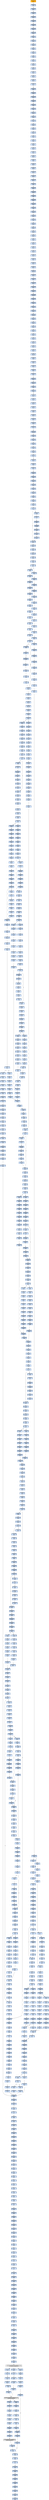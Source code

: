 strict digraph G {
	graph [bgcolor=transparent,
		name=G
	];
	node [color=lightsteelblue,
		fillcolor=lightsteelblue,
		shape=rectangle,
		style=filled
	];
	"0x0059194a"	[label="0x0059194a
imull"];
	"0x0059194d"	[label="0x0059194d
cmpl"];
	"0x0059194a" -> "0x0059194d"	[color="#000000"];
	"0x005918d7"	[label="0x005918d7
subw"];
	"0x005918da"	[label="0x005918da
movl"];
	"0x005918d7" -> "0x005918da"	[color="#000000"];
	"0x00591aa4"	[label="0x00591aa4
movl"];
	"0x00591aa8"	[label="0x00591aa8
decl"];
	"0x00591aa4" -> "0x00591aa8"	[color="#000000"];
	"0x00591604"	[label="0x00591604
movl"];
	"0x00591608"	[label="0x00591608
subl"];
	"0x00591604" -> "0x00591608"	[color="#000000"];
	"0x005917ac"	[label="0x005917ac
movl"];
	"0x005917b0"	[label="0x005917b0
movl"];
	"0x005917ac" -> "0x005917b0"	[color="#000000"];
	"0x00591c55"	[label="0x00591c55
movzwl"];
	"0x00591c58"	[label="0x00591c58
imull"];
	"0x00591c55" -> "0x00591c58"	[color="#000000"];
	"0x005914d8"	[label="0x005914d8
movw"];
	"0x005914df"	[label="0x005914df
shrl"];
	"0x005914d8" -> "0x005914df"	[color="#000000"];
	"0x005911fb"	[color=lightgrey,
		fillcolor=orange,
		label="0x005911fb
pusha"];
	"0x005911fc"	[label="0x005911fc
call"];
	"0x005911fb" -> "0x005911fc"	[color="#000000"];
	"0x00591c3c"	[label="0x00591c3c
shll"];
	"0x00591c41"	[label="0x00591c41
movzbl"];
	"0x00591c3c" -> "0x00591c41"	[color="#000000"];
	"0x00591846"	[label="0x00591846
leal"];
	"0x00591849"	[label="0x00591849
movw"];
	"0x00591846" -> "0x00591849"	[color="#000000"];
	"0x00591720"	[label="0x00591720
movw"];
	"0x00591727"	[label="0x00591727
movl"];
	"0x00591720" -> "0x00591727"	[color="#000000"];
	"0x00591471"	[label="0x00591471
movl"];
	"0x00591475"	[label="0x00591475
jle"];
	"0x00591471" -> "0x00591475"	[color="#000000"];
	"0x00591a3b"	[label="0x00591a3b
movl"];
	"0x00591a3f"	[label="0x00591a3f
addl"];
	"0x00591a3b" -> "0x00591a3f"	[color="#000000"];
	"0x004334f9"	[label="0x004334f9
orl"];
	"0x004334fb"	[label="0x004334fb
je"];
	"0x004334f9" -> "0x004334fb"	[color="#000000"];
	"0x005919fe"	[label="0x005919fe
subl"];
	"0x00591a00"	[label="0x00591a00
movl"];
	"0x005919fe" -> "0x00591a00"	[color="#000000"];
	"0x00591237"	[label="0x00591237
movb"];
	"0x00591239"	[label="0x00591239
lodsb"];
	"0x00591237" -> "0x00591239"	[color="#000000"];
	"0x0043357a"	[label="0x0043357a
orb"];
	"0x0043357c"	[label="0x0043357c
jne"];
	"0x0043357a" -> "0x0043357c"	[color="#000000"];
	"0x0059173f"	[label="0x0059173f
ja"];
	"0x00591741"	[label="0x00591741
cmpl"];
	"0x0059173f" -> "0x00591741"	[color="#000000",
		label=F];
	"0x00591757"	[label="0x00591757
movw"];
	"0x0059173f" -> "0x00591757"	[color="#000000",
		label=T];
	"0x00591bde"	[label="0x00591bde
shrl"];
	"0x00591be2"	[label="0x00591be2
addl"];
	"0x00591bde" -> "0x00591be2"	[color="#000000"];
	"0x00591cff"	[label="0x00591cff
movl"];
	"0x00591d06"	[label="0x00591d06
cmpl"];
	"0x00591cff" -> "0x00591d06"	[color="#000000"];
	GETMODULEHANDLEA_KERNEL32_DLL	[color=lightgrey,
		fillcolor=lightgrey,
		label="GETMODULEHANDLEA_KERNEL32_DLL
GETMODULEHANDLEA"];
	GETMODULEHANDLEA_KERNEL32_DLL -> "0x004334f9"	[color="#000000"];
	"0x00416b52"	[label="0x00416b52
testl"];
	GETMODULEHANDLEA_KERNEL32_DLL -> "0x00416b52"	[color="#000000"];
	"0x0043354b"	[label="0x0043354b
movl"];
	GETMODULEHANDLEA_KERNEL32_DLL -> "0x0043354b"	[color="#000000"];
	"0x005918f1"	[label="0x005918f1
movl"];
	"0x005918f5"	[label="0x005918f5
movl"];
	"0x005918f1" -> "0x005918f5"	[color="#000000"];
	"0x00591838"	[label="0x00591838
movl"];
	"0x0059183d"	[label="0x0059183d
subl"];
	"0x00591838" -> "0x0059183d"	[color="#000000"];
	"0x0059153b"	[label="0x0059153b
jmp"];
	"0x005915b6"	[label="0x005915b6
movl"];
	"0x0059153b" -> "0x005915b6"	[color="#000000"];
	"0x00591364"	[label="0x00591364
shll"];
	"0x00591366"	[label="0x00591366
leal"];
	"0x00591364" -> "0x00591366"	[color="#000000"];
	"0x00591910"	[label="0x00591910
setg"];
	"0x00591913"	[label="0x00591913
addl"];
	"0x00591910" -> "0x00591913"	[color="#000000"];
	"0x005918b4"	[label="0x005918b4
movl"];
	"0x005918b8"	[label="0x005918b8
sarl"];
	"0x005918b4" -> "0x005918b8"	[color="#000000"];
	"0x00591b16"	[label="0x00591b16
je"];
	"0x00591b1c"	[label="0x00591b1c
shll"];
	"0x00591b16" -> "0x00591b1c"	[color="#000000",
		label=F];
	"0x005915e8"	[label="0x005915e8
jg"];
	"0x005915ea"	[label="0x005915ea
subl"];
	"0x005915e8" -> "0x005915ea"	[color="#000000",
		label=F];
	"0x005915f4"	[label="0x005915f4
subl"];
	"0x005915e8" -> "0x005915f4"	[color="#000000",
		label=T];
	"0x005919ca"	[label="0x005919ca
subl"];
	"0x005919cc"	[label="0x005919cc
shll"];
	"0x005919ca" -> "0x005919cc"	[color="#000000"];
	"0x00433550"	[label="0x00433550
movb"];
	"0x00433552"	[label="0x00433552
movb"];
	"0x00433550" -> "0x00433552"	[color="#000000"];
	"0x00591aa9"	[label="0x00591aa9
movl"];
	"0x00591aa8" -> "0x00591aa9"	[color="#000000"];
	"0x00433555"	[label="0x00433555
jne"];
	"0x00433557"	[label="0x00433557
lodsb"];
	"0x00433555" -> "0x00433557"	[color="#000000",
		label=F];
	"0x00591b89"	[label="0x00591b89
sarl"];
	"0x00591b8b"	[label="0x00591b8b
andl"];
	"0x00591b89" -> "0x00591b8b"	[color="#000000"];
	"0x00591951"	[label="0x00591951
movl"];
	"0x00591955"	[label="0x00591955
movl"];
	"0x00591951" -> "0x00591955"	[color="#000000"];
	"0x00591535"	[label="0x00591535
jle"];
	"0x00591535" -> "0x0059153b"	[color="#000000",
		label=F];
	"0x005912b8"	[label="0x005912b8
movl"];
	"0x005912bd"	[label="0x005912bd
stosl"];
	"0x005912b8" -> "0x005912bd"	[color="#000000"];
	"0x00591664"	[label="0x00591664
movl"];
	"0x00591668"	[label="0x00591668
sarl"];
	"0x00591664" -> "0x00591668"	[color="#000000"];
	"0x0059123c"	[label="0x0059123c
pushl"];
	"0x0059123d"	[label="0x0059123d
addb"];
	"0x0059123c" -> "0x0059123d"	[color="#000000"];
	"0x005912af"	[label="0x005912af
addl"];
	"0x005912b5"	[label="0x005912b5
movb"];
	"0x005912af" -> "0x005912b5"	[color="#000000"];
	"0x00591689"	[label="0x00591689
movl"];
	"0x0059168d"	[label="0x0059168d
movl"];
	"0x00591689" -> "0x0059168d"	[color="#000000"];
	"0x00591b79"	[label="0x00591b79
cmpl"];
	"0x00591b7c"	[label="0x00591b7c
movl"];
	"0x00591b79" -> "0x00591b7c"	[color="#000000"];
	"0x00591376"	[label="0x00591376
movw"];
	"0x0059137b"	[label="0x0059137b
addl"];
	"0x00591376" -> "0x0059137b"	[color="#000000"];
	"0x0059123a"	[label="0x0059123a
orl"];
	"0x00591239" -> "0x0059123a"	[color="#000000"];
	"0x00591769"	[label="0x00591769
cmpl"];
	"0x0059176b"	[label="0x0059176b
jae"];
	"0x00591769" -> "0x0059176b"	[color="#000000"];
	"0x00591714"	[label="0x00591714
movl"];
	"0x00591716"	[label="0x00591716
sarl"];
	"0x00591714" -> "0x00591716"	[color="#000000"];
	"0x00433573"	[label="0x00433573
stosl"];
	"0x00433574"	[label="0x00433574
xorb"];
	"0x00433573" -> "0x00433574"	[color="#000000"];
	"0x0059167a"	[label="0x0059167a
movl"];
	"0x0059167e"	[label="0x0059167e
movw"];
	"0x0059167a" -> "0x0059167e"	[color="#000000"];
	"0x00591270"	[label="0x00591270
movl"];
	"0x00591272"	[label="0x00591272
popl"];
	"0x00591270" -> "0x00591272"	[color="#000000"];
	"0x00591939"	[label="0x00591939
shll"];
	"0x0059193c"	[label="0x0059193c
incl"];
	"0x00591939" -> "0x0059193c"	[color="#000000"];
	"0x00591c80"	[label="0x00591c80
movl"];
	"0x00591c82"	[label="0x00591c82
shrw"];
	"0x00591c80" -> "0x00591c82"	[color="#000000"];
	"0x00591450"	[label="0x00591450
shll"];
	"0x00591452"	[label="0x00591452
movl"];
	"0x00591450" -> "0x00591452"	[color="#000000"];
	"0x00591504"	[label="0x00591504
movw"];
	"0x0059150b"	[label="0x0059150b
je"];
	"0x00591504" -> "0x0059150b"	[color="#000000"];
	"0x005919e3"	[label="0x005919e3
movw"];
	"0x005919e7"	[label="0x005919e7
leal"];
	"0x005919e3" -> "0x005919e7"	[color="#000000"];
	"0x0059186c"	[label="0x0059186c
cmpl"];
	"0x00591872"	[label="0x00591872
movw"];
	"0x0059186c" -> "0x00591872"	[color="#000000"];
	"0x00591bbc"	[label="0x00591bbc
cmpl"];
	"0x00591bc4"	[label="0x00591bc4
ja"];
	"0x00591bbc" -> "0x00591bc4"	[color="#000000"];
	"0x00591416"	[label="0x00591416
imull"];
	"0x00591419"	[label="0x00591419
cmpl"];
	"0x00591416" -> "0x00591419"	[color="#000000"];
	"0x005916b9"	[label="0x005916b9
movl"];
	"0x005916bd"	[label="0x005916bd
subw"];
	"0x005916b9" -> "0x005916bd"	[color="#000000"];
	"0x00591907"	[label="0x00591907
cmpl"];
	"0x0059190c"	[label="0x0059190c
movl"];
	"0x00591907" -> "0x0059190c"	[color="#000000"];
	"0x004334d1"	[label="0x004334d1
cmpb"];
	"0x004334d4"	[label="0x004334d4
jne"];
	"0x004334d1" -> "0x004334d4"	[color="#000000"];
	"0x00591a63"	[label="0x00591a63
movl"];
	"0x00591a67"	[label="0x00591a67
movw"];
	"0x00591a63" -> "0x00591a67"	[color="#000000"];
	"0x005916a4"	[label="0x005916a4
movl"];
	"0x005916a8"	[label="0x005916a8
jmp"];
	"0x005916a4" -> "0x005916a8"	[color="#000000"];
	"0x00591d56"	[label="0x00591d56
jmp"];
	"0x00433473"	[label="0x00433473
movl"];
	"0x00591d56" -> "0x00433473"	[color="#000000"];
	"0x005915ef"	[label="0x005915ef
jmp"];
	"0x005915ea" -> "0x005915ef"	[color="#000000"];
	"0x005916af"	[label="0x005916af
subl"];
	"0x005916b1"	[label="0x005916b1
subl"];
	"0x005916af" -> "0x005916b1"	[color="#000000"];
	"0x005917d3"	[label="0x005917d3
shrw"];
	"0x005917d7"	[label="0x005917d7
subw"];
	"0x005917d3" -> "0x005917d7"	[color="#000000"];
	"0x00591570"	[label="0x00591570
movl"];
	"0x00591574"	[label="0x00591574
movw"];
	"0x00591570" -> "0x00591574"	[color="#000000"];
	"0x005913a0"	[label="0x005913a0
cmpl"];
	"0x005913a4"	[label="0x005913a4
je"];
	"0x005913a0" -> "0x005913a4"	[color="#000000"];
	"0x00591933"	[label="0x00591933
movzbl"];
	"0x00591936"	[label="0x00591936
shll"];
	"0x00591933" -> "0x00591936"	[color="#000000"];
	"0x00591202"	[label="0x00591202
addl"];
	"0x00591207"	[label="0x00591207
movl"];
	"0x00591202" -> "0x00591207"	[color="#000000"];
	"0x00591806"	[label="0x00591806
cmpl"];
	"0x0059180a"	[label="0x0059180a
je"];
	"0x00591806" -> "0x0059180a"	[color="#000000"];
	"0x0059166b"	[label="0x0059166b
movl"];
	"0x0059166f"	[label="0x0059166f
leal"];
	"0x0059166b" -> "0x0059166f"	[color="#000000"];
	"0x0059188e"	[label="0x0059188e
incl"];
	"0x0059188f"	[label="0x0059188f
orl"];
	"0x0059188e" -> "0x0059188f"	[color="#000000"];
	"0x00591927"	[label="0x00591927
ja"];
	"0x00591929"	[label="0x00591929
cmpl"];
	"0x00591927" -> "0x00591929"	[color="#000000",
		label=F];
	"0x0059193f"	[label="0x0059193f
movw"];
	"0x00591927" -> "0x0059193f"	[color="#000000",
		label=T];
	"0x00591b21"	[label="0x00591b21
movzbl"];
	"0x00591b1c" -> "0x00591b21"	[color="#000000"];
	"0x005919d1"	[label="0x005919d1
sarl"];
	"0x005919d4"	[label="0x005919d4
movl"];
	"0x005919d1" -> "0x005919d4"	[color="#000000"];
	"0x005914cb"	[label="0x005914cb
movzbl"];
	"0x005914ce"	[label="0x005914ce
shll"];
	"0x005914cb" -> "0x005914ce"	[color="#000000"];
	"0x005912f3"	[label="0x005912f3
movl"];
	"0x005912f7"	[label="0x005912f7
movl"];
	"0x005912f3" -> "0x005912f7"	[color="#000000"];
	"0x005915e3"	[label="0x005915e3
cmpl"];
	"0x005915e3" -> "0x005915e8"	[color="#000000"];
	"0x0059189a"	[label="0x0059189a
movw"];
	"0x005918a1"	[label="0x005918a1
movzwl"];
	"0x0059189a" -> "0x005918a1"	[color="#000000"];
	"0x0059152d"	[label="0x0059152d
je"];
	"0x0059153d"	[label="0x0059153d
cmpl"];
	"0x0059152d" -> "0x0059153d"	[color="#000000",
		label=T];
	"0x0059152f"	[label="0x0059152f
cmpl"];
	"0x0059152d" -> "0x0059152f"	[color="#000000",
		label=F];
	"0x005916d9"	[label="0x005916d9
movzbl"];
	"0x005916dc"	[label="0x005916dc
shll"];
	"0x005916d9" -> "0x005916dc"	[color="#000000"];
	"0x00591996"	[label="0x00591996
ja"];
	"0x00591998"	[label="0x00591998
cmpl"];
	"0x00591996" -> "0x00591998"	[color="#000000",
		label=F];
	"0x005919ae"	[label="0x005919ae
movw"];
	"0x00591996" -> "0x005919ae"	[color="#000000",
		label=T];
	"0x00591b3e"	[label="0x00591b3e
movl"];
	"0x00591b42"	[label="0x00591b42
movl"];
	"0x00591b3e" -> "0x00591b42"	[color="#000000"];
	"0x00591c99"	[label="0x00591c99
movl"];
	"0x00591c9d"	[label="0x00591c9d
shll"];
	"0x00591c99" -> "0x00591c9d"	[color="#000000"];
	"0x00591408"	[label="0x00591408
movl"];
	"0x0059140c"	[label="0x0059140c
movw"];
	"0x00591408" -> "0x0059140c"	[color="#000000"];
	"0x00591976"	[label="0x00591976
leal"];
	"0x0059197a"	[label="0x0059197a
movl"];
	"0x00591976" -> "0x0059197a"	[color="#000000"];
	"0x00591af6"	[label="0x00591af6
movl"];
	"0x00591afa"	[label="0x00591afa
movl"];
	"0x00591af6" -> "0x00591afa"	[color="#000000"];
	"0x005917fd"	[label="0x005917fd
movw"];
	"0x00591804"	[label="0x00591804
ja"];
	"0x005917fd" -> "0x00591804"	[color="#000000"];
	"0x00591d54"	[label="0x00591d54
popl"];
	"0x00591d55"	[label="0x00591d55
ret"];
	"0x00591d54" -> "0x00591d55"	[color="#000000"];
	"0x00591bdc"	[label="0x00591bdc
orl"];
	"0x00591bdc" -> "0x00591bde"	[color="#000000"];
	"0x0059134e"	[label="0x0059134e
movl"];
	"0x00591356"	[label="0x00591356
movl"];
	"0x0059134e" -> "0x00591356"	[color="#000000"];
	"0x0059141b"	[label="0x0059141b
jae"];
	"0x005915fe"	[label="0x005915fe
movl"];
	"0x0059141b" -> "0x005915fe"	[color="#000000",
		label=T];
	"0x00591421"	[label="0x00591421
movl"];
	"0x0059141b" -> "0x00591421"	[color="#000000",
		label=F];
	"0x00591d51"	[label="0x00591d51
popl"];
	"0x00591d52"	[label="0x00591d52
popl"];
	"0x00591d51" -> "0x00591d52"	[color="#000000"];
	"0x005918b2"	[label="0x005918b2
subl"];
	"0x005918b2" -> "0x005918b4"	[color="#000000"];
	"0x00591ca1"	[label="0x00591ca1
decl"];
	"0x00591ca2"	[label="0x00591ca2
movl"];
	"0x00591ca1" -> "0x00591ca2"	[color="#000000"];
	"0x005916ad"	[label="0x005916ad
movl"];
	"0x005916ad" -> "0x005916af"	[color="#000000"];
	"0x00591393"	[label="0x00591393
addl"];
	"0x0059139a"	[label="0x0059139a
movl"];
	"0x00591393" -> "0x0059139a"	[color="#000000"];
	"0x00591362"	[label="0x00591362
addl"];
	"0x00591362" -> "0x00591364"	[color="#000000"];
	"0x00591b8e"	[label="0x00591b8e
leal"];
	"0x00591b8b" -> "0x00591b8e"	[color="#000000"];
	"0x00591457"	[label="0x00591457
subl"];
	"0x00591452" -> "0x00591457"	[color="#000000"];
	"0x00591820"	[label="0x00591820
movl"];
	"0x00591822"	[label="0x00591822
shrl"];
	"0x00591820" -> "0x00591822"	[color="#000000"];
	"0x00433586"	[label="0x00433586
addl"];
	"0x0043358c"	[label="0x0043358c
movb"];
	"0x00433586" -> "0x0043358c"	[color="#000000"];
	"0x00591b24"	[label="0x00591b24
shll"];
	"0x00591b21" -> "0x00591b24"	[color="#000000"];
	"0x00591ad9"	[label="0x00591ad9
jle"];
	"0x00591adb"	[label="0x00591adb
movl"];
	"0x00591ad9" -> "0x00591adb"	[color="#000000",
		label=F];
	"0x00591ae0"	[label="0x00591ae0
movl"];
	"0x00591ad9" -> "0x00591ae0"	[color="#000000",
		label=T];
	"0x00591ba8"	[label="0x00591ba8
leal"];
	"0x00591bac"	[label="0x00591bac
subl"];
	"0x00591ba8" -> "0x00591bac"	[color="#000000"];
	"0x005915a6"	[label="0x005915a6
leal"];
	"0x005915a9"	[label="0x005915a9
shrw"];
	"0x005915a6" -> "0x005915a9"	[color="#000000"];
	"0x004334c8"	[label="0x004334c8
orb"];
	"0x004334ca"	[label="0x004334ca
jne"];
	"0x004334c8" -> "0x004334ca"	[color="#000000"];
	"0x00591562"	[label="0x00591562
shll"];
	"0x00591567"	[label="0x00591567
movzbl"];
	"0x00591562" -> "0x00591567"	[color="#000000"];
	"0x00591589"	[label="0x00591589
movl"];
	"0x0059158e"	[label="0x0059158e
subl"];
	"0x00591589" -> "0x0059158e"	[color="#000000"];
	"0x005914e2"	[label="0x005914e2
movzwl"];
	"0x005914e5"	[label="0x005914e5
imull"];
	"0x005914e2" -> "0x005914e5"	[color="#000000"];
	"0x00591346"	[label="0x00591346
movl"];
	"0x00591346" -> "0x0059134e"	[color="#000000"];
	"0x0059149a"	[label="0x0059149a
leal"];
	"0x0059149d"	[label="0x0059149d
movl"];
	"0x0059149a" -> "0x0059149d"	[color="#000000"];
	"0x0059196f"	[label="0x0059196f
movw"];
	"0x00591972"	[label="0x00591972
movl"];
	"0x0059196f" -> "0x00591972"	[color="#000000"];
	"0x00591b68"	[label="0x00591b68
movw"];
	"0x00591b6b"	[label="0x00591b6b
movl"];
	"0x00591b68" -> "0x00591b6b"	[color="#000000"];
	"0x00433478"	[label="0x00433478
pushl"];
	"0x00433479"	[label="0x00433479
je"];
	"0x00433478" -> "0x00433479"	[color="#000000"];
	"0x0059163e"	[label="0x0059163e
incl"];
	"0x0059163f"	[label="0x0059163f
orl"];
	"0x0059163e" -> "0x0059163f"	[color="#000000"];
	"0x0043351f"	[label="0x0043351f
pushl"];
	"0x00433521"	[label="0x00433521
pushl"];
	"0x0043351f" -> "0x00433521"	[color="#000000"];
	"0x0059169b"	[label="0x0059169b
addl"];
	"0x005916a1"	[label="0x005916a1
leal"];
	"0x0059169b" -> "0x005916a1"	[color="#000000"];
	"0x00591c47"	[label="0x00591c47
incl"];
	"0x00591c48"	[label="0x00591c48
orl"];
	"0x00591c47" -> "0x00591c48"	[color="#000000"];
	"0x00591b12"	[label="0x00591b12
cmpl"];
	"0x00591b12" -> "0x00591b16"	[color="#000000"];
	"0x005916b3"	[label="0x005916b3
movl"];
	"0x005916b5"	[label="0x005916b5
shrw"];
	"0x005916b3" -> "0x005916b5"	[color="#000000"];
	"0x00591647"	[label="0x00591647
shrl"];
	"0x0059164a"	[label="0x0059164a
movw"];
	"0x00591647" -> "0x0059164a"	[color="#000000"];
	"0x00591c6d"	[label="0x00591c6d
leal"];
	"0x00591c70"	[label="0x00591c70
movw"];
	"0x00591c6d" -> "0x00591c70"	[color="#000000"];
	"0x0059132f"	[label="0x0059132f
movl"];
	"0x00591335"	[label="0x00591335
movl"];
	"0x0059132f" -> "0x00591335"	[color="#000000"];
	"0x0059151e"	[label="0x0059151e
subw"];
	"0x00591521"	[label="0x00591521
cmpl"];
	"0x0059151e" -> "0x00591521"	[color="#000000"];
	"0x00591201"	[label="0x00591201
popl"];
	"0x005911fc" -> "0x00591201"	[color="#000000"];
	"0x005918fd"	[label="0x005918fd
movl"];
	"0x00591901"	[label="0x00591901
movl"];
	"0x005918fd" -> "0x00591901"	[color="#000000"];
	"0x0059150d"	[label="0x0059150d
jmp"];
	"0x0059150b" -> "0x0059150d"	[color="#000000",
		label=F];
	"0x0059150b" -> "0x0059152f"	[color="#000000",
		label=T];
	"0x005915ba"	[label="0x005915ba
movl"];
	"0x005915b6" -> "0x005915ba"	[color="#000000"];
	"0x00591209"	[label="0x00591209
addl"];
	"0x00591207" -> "0x00591209"	[color="#000000"];
	"0x00591433"	[label="0x00591433
movl"];
	"0x00591438"	[label="0x00591438
leal"];
	"0x00591433" -> "0x00591438"	[color="#000000"];
	"0x0059177a"	[label="0x0059177a
movl"];
	"0x0059177e"	[label="0x0059177e
cmpl"];
	"0x0059177a" -> "0x0059177e"	[color="#000000"];
	"0x005916e9"	[label="0x005916e9
movl"];
	"0x005916eb"	[label="0x005916eb
shrl"];
	"0x005916e9" -> "0x005916eb"	[color="#000000"];
	"0x00591aad"	[label="0x00591aad
jne"];
	"0x00591aa9" -> "0x00591aad"	[color="#000000"];
	"0x00433552" -> "0x00433555"	[color="#000000"];
	"0x00591936" -> "0x00591939"	[color="#000000"];
	"0x00591b31"	[label="0x00591b31
shrl"];
	"0x00591b34"	[label="0x00591b34
movzwl"];
	"0x00591b31" -> "0x00591b34"	[color="#000000"];
	"0x005914ea"	[label="0x005914ea
jae"];
	"0x0059150f"	[label="0x0059150f
subl"];
	"0x005914ea" -> "0x0059150f"	[color="#000000",
		label=T];
	"0x005914ec"	[label="0x005914ec
movl"];
	"0x005914ea" -> "0x005914ec"	[color="#000000",
		label=F];
	"0x0059143b"	[label="0x0059143b
movzbl"];
	"0x00591438" -> "0x0059143b"	[color="#000000"];
	"0x005918a4"	[label="0x005918a4
imull"];
	"0x005918a1" -> "0x005918a4"	[color="#000000"];
	"0x00591387"	[label="0x00591387
xorl"];
	"0x00591389"	[label="0x00591389
movl"];
	"0x00591387" -> "0x00591389"	[color="#000000"];
	"0x00591659"	[label="0x00591659
jae"];
	"0x00591659" -> "0x005916ad"	[color="#000000",
		label=T];
	"0x0059165b"	[label="0x0059165b
movl"];
	"0x00591659" -> "0x0059165b"	[color="#000000",
		label=F];
	"0x00433476"	[label="0x00433476
orl"];
	"0x00433473" -> "0x00433476"	[color="#000000"];
	"0x00591672"	[label="0x00591672
movl"];
	"0x0059166f" -> "0x00591672"	[color="#000000"];
	"0x0043355a"	[label="0x0043355a
je"];
	"0x0043353d"	[label="0x0043353d
lodsl"];
	"0x0043355a" -> "0x0043353d"	[color="#000000",
		label=T];
	"0x00416b5c"	[label="0x00416b5c
call"];
	GETPROCADDRESS_KERNEL32_DLL	[color=lightgrey,
		fillcolor=lightgrey,
		label="GETPROCADDRESS_KERNEL32_DLL
GETPROCADDRESS"];
	"0x00416b5c" -> GETPROCADDRESS_KERNEL32_DLL	[color="#000000"];
	"0x00591a6a"	[label="0x00591a6a
shrl"];
	"0x00591a6d"	[label="0x00591a6d
movzwl"];
	"0x00591a6a" -> "0x00591a6d"	[color="#000000"];
	"0x00591d3f"	[label="0x00591d3f
movl"];
	"0x00591d43"	[label="0x00591d43
movl"];
	"0x00591d3f" -> "0x00591d43"	[color="#000000"];
	"0x0059176d"	[label="0x0059176d
subl"];
	"0x00591771"	[label="0x00591771
sarl"];
	"0x0059176d" -> "0x00591771"	[color="#000000"];
	"0x0059173c"	[label="0x0059173c
leal"];
	"0x0059173c" -> "0x0059173f"	[color="#000000"];
	"0x00591b3c"	[label="0x00591b3c
jae"];
	"0x00591b3c" -> "0x00591b3e"	[color="#000000",
		label=F];
	"0x00591b56"	[label="0x00591b56
subl"];
	"0x00591b3c" -> "0x00591b56"	[color="#000000",
		label=T];
	"0x0059125c"	[label="0x0059125c
shll"];
	"0x0059125f"	[label="0x0059125f
pushl"];
	"0x0059125c" -> "0x0059125f"	[color="#000000"];
	"0x005919a5"	[label="0x005919a5
shll"];
	"0x005919a8"	[label="0x005919a8
shll"];
	"0x005919a5" -> "0x005919a8"	[color="#000000"];
	"0x005919fc"	[label="0x005919fc
subl"];
	"0x005919fc" -> "0x005919fe"	[color="#000000"];
	"0x00591bc6"	[label="0x00591bc6
cmpl"];
	"0x00591bca"	[label="0x00591bca
je"];
	"0x00591bc6" -> "0x00591bca"	[color="#000000"];
	"0x00591370"	[label="0x00591370
jae"];
	"0x00591372"	[label="0x00591372
movl"];
	"0x00591370" -> "0x00591372"	[color="#000000",
		label=F];
	"0x00591ab3"	[label="0x00591ab3
movl"];
	"0x00591ab8"	[label="0x00591ab8
shll"];
	"0x00591ab3" -> "0x00591ab8"	[color="#000000"];
	"0x005913aa"	[label="0x005913aa
movzbl"];
	"0x005913a4" -> "0x005913aa"	[color="#000000",
		label=F];
	"0x0059160a"	[label="0x0059160a
movl"];
	"0x00591608" -> "0x0059160a"	[color="#000000"];
	"0x005917f5"	[label="0x005917f5
subl"];
	"0x005917f7"	[label="0x005917f7
cmpl"];
	"0x005917f5" -> "0x005917f7"	[color="#000000"];
	"0x005916cd"	[label="0x005916cd
ja"];
	"0x005916e5"	[label="0x005916e5
movl"];
	"0x005916cd" -> "0x005916e5"	[color="#000000",
		label=T];
	"0x005916cf"	[label="0x005916cf
cmpl"];
	"0x005916cd" -> "0x005916cf"	[color="#000000",
		label=F];
	"0x0043358e"	[label="0x0043358e
stosb"];
	"0x0043358f"	[label="0x0043358f
movl"];
	"0x0043358e" -> "0x0043358f"	[color="#000000"];
	"0x0043351c"	[label="0x0043351c
pushl"];
	"0x0043351d"	[label="0x0043351d
pushl"];
	"0x0043351c" -> "0x0043351d"	[color="#000000"];
	"0x00591256"	[label="0x00591256
movl"];
	"0x00591258"	[label="0x00591258
pushl"];
	"0x00591256" -> "0x00591258"	[color="#000000"];
	"0x00591ac9"	[label="0x00591ac9
jg"];
	"0x00591acf"	[label="0x00591acf
addl"];
	"0x00591ac9" -> "0x00591acf"	[color="#000000",
		label=F];
	"0x00591cb6"	[label="0x00591cb6
movl"];
	"0x00591ac9" -> "0x00591cb6"	[color="#000000",
		label=T];
	"0x005917a8"	[label="0x005917a8
leal"];
	"0x005917a8" -> "0x005917ac"	[color="#000000"];
	"0x00591201" -> "0x00591202"	[color="#000000"];
	"0x005913b4"	[label="0x005913b4
cmpl"];
	"0x005913b7"	[label="0x005913b7
jle"];
	"0x005913b4" -> "0x005913b7"	[color="#000000"];
	"0x00591754"	[label="0x00591754
incl"];
	"0x00591755"	[label="0x00591755
orl"];
	"0x00591754" -> "0x00591755"	[color="#000000"];
	"0x00591879"	[label="0x00591879
ja"];
	"0x00591872" -> "0x00591879"	[color="#000000"];
	"0x004334db"	[label="0x004334db
subl"];
	"0x004334dd"	[label="0x004334dd
movw"];
	"0x004334db" -> "0x004334dd"	[color="#000000"];
	"0x0059174e"	[label="0x0059174e
shll"];
	"0x00591751"	[label="0x00591751
shll"];
	"0x0059174e" -> "0x00591751"	[color="#000000"];
	"0x00591676"	[label="0x00591676
movl"];
	"0x00591676" -> "0x0059167a"	[color="#000000"];
	"0x0059121f"	[label="0x0059121f
pushl"];
	"0x00591220"	[label="0x00591220
decl"];
	"0x0059121f" -> "0x00591220"	[color="#000000"];
	"0x00591825"	[label="0x00591825
movw"];
	"0x0059182c"	[label="0x0059182c
movzwl"];
	"0x00591825" -> "0x0059182c"	[color="#000000"];
	"0x00591246"	[label="0x00591246
popl"];
	"0x00591247"	[label="0x00591247
popl"];
	"0x00591246" -> "0x00591247"	[color="#000000"];
	"0x00591c68"	[label="0x00591c68
subl"];
	"0x00591c6a"	[label="0x00591c6a
sarl"];
	"0x00591c68" -> "0x00591c6a"	[color="#000000"];
	"0x0059195c"	[label="0x0059195c
shll"];
	"0x00591961"	[label="0x00591961
sarl"];
	"0x0059195c" -> "0x00591961"	[color="#000000"];
	"0x00591bee"	[label="0x00591bee
orl"];
	"0x00591bf1"	[label="0x00591bf1
decl"];
	"0x00591bee" -> "0x00591bf1"	[color="#000000"];
	"0x00591b74"	[label="0x00591b74
jne"];
	"0x00591b76"	[label="0x00591b76
leal"];
	"0x00591b74" -> "0x00591b76"	[color="#000000",
		label=F];
	"0x00591a73"	[label="0x00591a73
cmpl"];
	"0x00591a75"	[label="0x00591a75
jae"];
	"0x00591a73" -> "0x00591a75"	[color="#000000"];
	"0x00591b76" -> "0x00591b79"	[color="#000000"];
	"0x005915a4"	[label="0x005915a4
movl"];
	"0x005915a4" -> "0x005915a6"	[color="#000000"];
	"0x0043353e"	[label="0x0043353e
cmpl"];
	"0x0043353d" -> "0x0043353e"	[color="#000000"];
	"0x00591783"	[label="0x00591783
leal"];
	"0x0059177e" -> "0x00591783"	[color="#000000"];
	"0x00591c17"	[label="0x00591c17
movl"];
	"0x00591c1c"	[label="0x00591c1c
movl"];
	"0x00591c17" -> "0x00591c1c"	[color="#000000"];
	"0x00433580"	[label="0x00433580
call"];
	"0x00433585"	[label="0x00433585
popl"];
	"0x00433580" -> "0x00433585"	[color="#000000"];
	"0x005913d6"	[label="0x005913d6
movl"];
	"0x005913da"	[label="0x005913da
shll"];
	"0x005913d6" -> "0x005913da"	[color="#000000"];
	"0x005916fb"	[label="0x005916fb
cmpl"];
	"0x005916fd"	[label="0x005916fd
jae"];
	"0x005916fb" -> "0x005916fd"	[color="#000000"];
	"0x00433519"	[label="0x00433519
je"];
	"0x0043351b"	[label="0x0043351b
pushl"];
	"0x00433519" -> "0x0043351b"	[color="#000000",
		label=F];
	"0x0059161d"	[label="0x0059161d
movl"];
	"0x00591621"	[label="0x00591621
leal"];
	"0x0059161d" -> "0x00591621"	[color="#000000"];
	"0x00591635"	[label="0x00591635
movzbl"];
	"0x00591638"	[label="0x00591638
shll"];
	"0x00591635" -> "0x00591638"	[color="#000000"];
	"0x00591bea"	[label="0x00591bea
subl"];
	"0x00591bea" -> "0x00591bee"	[color="#000000"];
	"0x00591b6f"	[label="0x00591b6f
decl"];
	"0x00591b6b" -> "0x00591b6f"	[color="#000000"];
	"0x00591854"	[label="0x00591854
jmp"];
	"0x005918f9"	[label="0x005918f9
movl"];
	"0x00591854" -> "0x005918f9"	[color="#000000"];
	"0x005919df"	[label="0x005919df
movl"];
	"0x005919df" -> "0x005919e3"	[color="#000000"];
	"0x005913e1"	[label="0x005913e1
addl"];
	"0x005913e3"	[label="0x005913e3
cmpl"];
	"0x005913e1" -> "0x005913e3"	[color="#000000"];
	"0x00591a97"	[label="0x00591a97
shrw"];
	"0x00591a9b"	[label="0x00591a9b
subw"];
	"0x00591a97" -> "0x00591a9b"	[color="#000000"];
	"0x00591aef"	[label="0x00591aef
leal"];
	"0x00591aef" -> "0x00591af6"	[color="#000000"];
	"0x00591b91"	[label="0x00591b91
orl"];
	"0x00591b94"	[label="0x00591b94
cmpl"];
	"0x00591b91" -> "0x00591b94"	[color="#000000"];
	"0x005913fa"	[label="0x005913fa
shll"];
	"0x005913ff"	[label="0x005913ff
movzbl"];
	"0x005913fa" -> "0x005913ff"	[color="#000000"];
	"0x005917b4"	[label="0x005917b4
subl"];
	"0x005917b0" -> "0x005917b4"	[color="#000000"];
	"0x00591592"	[label="0x00591592
sarl"];
	"0x00591595"	[label="0x00591595
leal"];
	"0x00591592" -> "0x00591595"	[color="#000000"];
	"0x005917a1"	[label="0x005917a1
movl"];
	"0x005917a5"	[label="0x005917a5
setg"];
	"0x005917a1" -> "0x005917a5"	[color="#000000"];
	"0x005912d1"	[label="0x005912d1
pushl"];
	"0x005912d2"	[label="0x005912d2
subl"];
	"0x005912d1" -> "0x005912d2"	[color="#000000"];
	"0x00591cbe"	[label="0x00591cbe
addl"];
	"0x00591cc1"	[label="0x00591cc1
cmpl"];
	"0x00591cbe" -> "0x00591cc1"	[color="#000000"];
	"0x00591745"	[label="0x00591745
je"];
	"0x00591741" -> "0x00591745"	[color="#000000"];
	"0x0059196c"	[label="0x0059196c
leal"];
	"0x0059196c" -> "0x0059196f"	[color="#000000"];
	"0x00591964"	[label="0x00591964
movl"];
	"0x00591961" -> "0x00591964"	[color="#000000"];
	"0x00591261"	[label="0x00591261
addl"];
	"0x00591264"	[label="0x00591264
pushl"];
	"0x00591261" -> "0x00591264"	[color="#000000"];
	"0x00591c95"	[label="0x00591c95
incl"];
	"0x00591c96"	[label="0x00591c96
orl"];
	"0x00591c95" -> "0x00591c96"	[color="#000000"];
	"0x00591645"	[label="0x00591645
movl"];
	"0x00591645" -> "0x00591647"	[color="#000000"];
	"0x00591b7f"	[label="0x00591b7f
jle"];
	"0x00591b7c" -> "0x00591b7f"	[color="#000000"];
	"0x00591ad4"	[label="0x00591ad4
cmpl"];
	"0x00591acf" -> "0x00591ad4"	[color="#000000"];
	"0x00591d10"	[label="0x00591d10
cmpl"];
	"0x00591d18"	[label="0x00591d18
ja"];
	"0x00591d10" -> "0x00591d18"	[color="#000000"];
	"0x00591984"	[label="0x00591984
movl"];
	"0x00591986"	[label="0x00591986
shrw"];
	"0x00591984" -> "0x00591986"	[color="#000000"];
	"0x00591b5e"	[label="0x00591b5e
shrw"];
	"0x00591b62"	[label="0x00591b62
subw"];
	"0x00591b5e" -> "0x00591b62"	[color="#000000"];
	"0x00591279"	[label="0x00591279
movb"];
	"0x0059127b"	[label="0x0059127b
subl"];
	"0x00591279" -> "0x0059127b"	[color="#000000"];
	"0x00591ce8"	[label="0x00591ce8
incl"];
	"0x00591ce9"	[label="0x00591ce9
incl"];
	"0x00591ce8" -> "0x00591ce9"	[color="#000000"];
	"0x00591abc"	[label="0x00591abc
addl"];
	"0x00591ac0"	[label="0x00591ac0
cmpl"];
	"0x00591abc" -> "0x00591ac0"	[color="#000000"];
	"0x0059193d"	[label="0x0059193d
orl"];
	"0x0059193d" -> "0x0059193f"	[color="#000000"];
	"0x004334fd"	[label="0x004334fd
call"];
	"0x004334fb" -> "0x004334fd"	[color="#000000",
		label=F];
	"0x00591bdb"	[label="0x00591bdb
incl"];
	"0x00591bdb" -> "0x00591bdc"	[color="#000000"];
	"0x00591a41"	[label="0x00591a41
cmpl"];
	"0x00591a49"	[label="0x00591a49
ja"];
	"0x00591a41" -> "0x00591a49"	[color="#000000"];
	"0x00591c44"	[label="0x00591c44
shll"];
	"0x00591c44" -> "0x00591c47"	[color="#000000"];
	"0x00591751" -> "0x00591754"	[color="#000000"];
	"0x00591843"	[label="0x00591843
sarl"];
	"0x00591843" -> "0x00591846"	[color="#000000"];
	"0x00591be4"	[label="0x00591be4
cmpl"];
	"0x00591be2" -> "0x00591be4"	[color="#000000"];
	"0x004334d6"	[label="0x004334d6
movl"];
	"0x004334d4" -> "0x004334d6"	[color="#000000",
		label=F];
	"0x00591b54"	[label="0x00591b54
jmp"];
	"0x00591b54" -> "0x00591b6b"	[color="#000000"];
	"0x005919ee"	[label="0x005919ee
movl"];
	"0x005919e7" -> "0x005919ee"	[color="#000000"];
	"0x00591a27"	[label="0x00591a27
movl"];
	"0x00591a2b"	[label="0x00591a2b
movl"];
	"0x00591a27" -> "0x00591a2b"	[color="#000000"];
	"0x0059157e"	[label="0x0059157e
imull"];
	"0x00591581"	[label="0x00591581
cmpl"];
	"0x0059157e" -> "0x00591581"	[color="#000000"];
	"0x00591265"	[label="0x00591265
pushl"];
	"0x00591266"	[label="0x00591266
addl"];
	"0x00591265" -> "0x00591266"	[color="#000000"];
	"0x00591526"	[label="0x00591526
movw"];
	"0x00591521" -> "0x00591526"	[color="#000000"];
	"0x00591ce6"	[label="0x00591ce6
movb"];
	"0x00591ce6" -> "0x00591ce8"	[color="#000000"];
	"0x00591c63"	[label="0x00591c63
movl"];
	"0x00591c63" -> "0x00591c68"	[color="#000000"];
	"0x00591a60"	[label="0x00591a60
incl"];
	"0x00591a61"	[label="0x00591a61
orl"];
	"0x00591a60" -> "0x00591a61"	[color="#000000"];
	"0x0059190c" -> "0x00591910"	[color="#000000"];
	"0x00433585" -> "0x00433586"	[color="#000000"];
	"0x00591483"	[label="0x00591483
movl"];
	"0x0059148a"	[label="0x0059148a
movzbl"];
	"0x00591483" -> "0x0059148a"	[color="#000000"];
	"0x00591905"	[label="0x00591905
xorl"];
	"0x00591901" -> "0x00591905"	[color="#000000"];
	"0x00591b97"	[label="0x00591b97
movl"];
	"0x00591b94" -> "0x00591b97"	[color="#000000"];
	"0x00433594"	[label="0x00433594
stosl"];
	"0x00433595"	[label="0x00433595
popa"];
	"0x00433594" -> "0x00433595"	[color="#000000"];
	"0x00591c7a"	[label="0x00591c7a
subl"];
	"0x00591c7e"	[label="0x00591c7e
subl"];
	"0x00591c7a" -> "0x00591c7e"	[color="#000000"];
	"0x005912d5"	[label="0x005912d5
movl"];
	"0x005912d2" -> "0x005912d5"	[color="#000000"];
	"0x00591260"	[label="0x00591260
pushl"];
	"0x0059125f" -> "0x00591260"	[color="#000000"];
	"0x0059135e"	[label="0x0059135e
movzbl"];
	"0x0059135e" -> "0x00591362"	[color="#000000"];
	"0x005913b0"	[label="0x005913b0
incl"];
	"0x005913b1"	[label="0x005913b1
incl"];
	"0x005913b0" -> "0x005913b1"	[color="#000000"];
	"0x005912c9"	[label="0x005912c9
jmp"];
	"0x005912c9" -> "0x00591d56"	[color="#000000"];
	"0x00591273"	[label="0x00591273
popl"];
	"0x00591274"	[label="0x00591274
subl"];
	"0x00591273" -> "0x00591274"	[color="#000000"];
	"0x005918cb"	[label="0x005918cb
movl"];
	"0x005918cd"	[label="0x005918cd
subl"];
	"0x005918cb" -> "0x005918cd"	[color="#000000"];
	"0x00591b49"	[label="0x00591b49
sarl"];
	"0x00591b4c"	[label="0x00591b4c
leal"];
	"0x00591b49" -> "0x00591b4c"	[color="#000000"];
	"0x00416b54"	[label="0x00416b54
je"];
	"0x00416b52" -> "0x00416b54"	[color="#000000"];
	"0x005917d1"	[label="0x005917d1
movl"];
	"0x005917d1" -> "0x005917d3"	[color="#000000"];
	"0x00591a5a"	[label="0x00591a5a
movzbl"];
	"0x00591a5d"	[label="0x00591a5d
shll"];
	"0x00591a5a" -> "0x00591a5d"	[color="#000000"];
	"0x00591c5f"	[label="0x00591c5f
movl"];
	"0x00591c5f" -> "0x00591c63"	[color="#000000"];
	"0x00591a34"	[label="0x00591a34
movl"];
	"0x00591a38"	[label="0x00591a38
leal"];
	"0x00591a34" -> "0x00591a38"	[color="#000000"];
	"0x0059127f"	[label="0x0059127f
cmpl"];
	"0x00591281"	[label="0x00591281
jae"];
	"0x0059127f" -> "0x00591281"	[color="#000000"];
	"0x00433517"	[label="0x00433517
orl"];
	"0x00433517" -> "0x00433519"	[color="#000000"];
	"0x00591895"	[label="0x00591895
movl"];
	"0x00591897"	[label="0x00591897
shrl"];
	"0x00591895" -> "0x00591897"	[color="#000000"];
	"0x00433596"	[label="0x00433596
jmp"];
	"0x00433595" -> "0x00433596"	[color="#000000"];
	"0x005913d2"	[label="0x005913d2
movl"];
	"0x005913d2" -> "0x005913d6"	[color="#000000"];
	"0x005917e6"	[label="0x005917e6
movl"];
	"0x005917e8"	[label="0x005917e8
subl"];
	"0x005917e6" -> "0x005917e8"	[color="#000000"];
	"0x00591a9e"	[label="0x00591a9e
movw"];
	"0x00591aa1"	[label="0x00591aa1
leal"];
	"0x00591a9e" -> "0x00591aa1"	[color="#000000"];
	"0x00591921"	[label="0x00591921
cmpl"];
	"0x005916a8" -> "0x00591921"	[color="#000000"];
	"0x005914b3"	[label="0x005914b3
movl"];
	"0x005914b7"	[label="0x005914b7
leal"];
	"0x005914b3" -> "0x005914b7"	[color="#000000"];
	"0x00591651"	[label="0x00591651
movzwl"];
	"0x0059164a" -> "0x00591651"	[color="#000000"];
	"0x00591a82"	[label="0x00591a82
sarl"];
	"0x00591a85"	[label="0x00591a85
leal"];
	"0x00591a82" -> "0x00591a85"	[color="#000000"];
	"0x00591a1d"	[label="0x00591a1d
movw"];
	"0x00591a21"	[label="0x00591a21
addl"];
	"0x00591a1d" -> "0x00591a21"	[color="#000000"];
	"0x0043354e"	[label="0x0043354e
orb"];
	"0x0043354e" -> "0x00433550"	[color="#000000"];
	"0x00591585"	[label="0x00591585
movl"];
	"0x00591585" -> "0x00591589"	[color="#000000"];
	"0x005919bd"	[label="0x005919bd
cmpl"];
	"0x005919bf"	[label="0x005919bf
jae"];
	"0x005919bd" -> "0x005919bf"	[color="#000000"];
	"0x00433541"	[label="0x00433541
je"];
	"0x0043353e" -> "0x00433541"	[color="#000000"];
	"0x00433476" -> "0x00433478"	[color="#000000"];
	"0x0059162b"	[label="0x0059162b
cmpl"];
	"0x0059162f"	[label="0x0059162f
je"];
	"0x0059162b" -> "0x0059162f"	[color="#000000"];
	"0x00591316"	[label="0x00591316
movl"];
	"0x0059131d"	[label="0x0059131d
movzbl"];
	"0x00591316" -> "0x0059131d"	[color="#000000"];
	"0x005915f9"	[label="0x005915f9
jmp"];
	"0x005915f4" -> "0x005915f9"	[color="#000000"];
	"0x00591440"	[label="0x00591440
movw"];
	"0x0059143b" -> "0x00591440"	[color="#000000"];
	"0x00591bd5"	[label="0x00591bd5
movzbl"];
	"0x00591bd8"	[label="0x00591bd8
shll"];
	"0x00591bd5" -> "0x00591bd8"	[color="#000000"];
	"0x005917ee"	[label="0x005917ee
movl"];
	"0x005917f2"	[label="0x005917f2
subw"];
	"0x005917ee" -> "0x005917f2"	[color="#000000"];
	"0x00591708"	[label="0x00591708
movl"];
	"0x0059170a"	[label="0x0059170a
subl"];
	"0x00591708" -> "0x0059170a"	[color="#000000"];
	"0x00591b2a"	[label="0x00591b2a
movl"];
	"0x00591b2e"	[label="0x00591b2e
movw"];
	"0x00591b2a" -> "0x00591b2e"	[color="#000000"];
	"0x00591c86"	[label="0x00591c86
subw"];
	"0x00591c89"	[label="0x00591c89
movl"];
	"0x00591c86" -> "0x00591c89"	[color="#000000"];
	"0x005917c3"	[label="0x005917c3
incl"];
	"0x005917c4"	[label="0x005917c4
movl"];
	"0x005917c3" -> "0x005917c4"	[color="#000000"];
	"0x005916c6"	[label="0x005916c6
movw"];
	"0x005916c6" -> "0x005916cd"	[color="#000000"];
	"0x00591c8d"	[label="0x00591c8d
movw"];
	"0x00591c91"	[label="0x00591c91
movl"];
	"0x00591c8d" -> "0x00591c91"	[color="#000000"];
	"0x005912c3"	[label="0x005912c3
popl"];
	"0x005912c4"	[label="0x005912c4
addl"];
	"0x005912c3" -> "0x005912c4"	[color="#000000"];
	"0x00591413"	[label="0x00591413
movzwl"];
	"0x00591413" -> "0x00591416"	[color="#000000"];
	"0x005917f2" -> "0x005917f5"	[color="#000000"];
	"0x00591228"	[label="0x00591228
jne"];
	"0x0059122a"	[label="0x0059122a
subl"];
	"0x00591228" -> "0x0059122a"	[color="#000000",
		label=F];
	"0x00591d53"	[label="0x00591d53
popl"];
	"0x00591d52" -> "0x00591d53"	[color="#000000"];
	"0x005919b4"	[label="0x005919b4
shrl"];
	"0x005919b7"	[label="0x005919b7
movzwl"];
	"0x005919b4" -> "0x005919b7"	[color="#000000"];
	"0x00591c30"	[label="0x00591c30
ja"];
	"0x00591c32"	[label="0x00591c32
cmpl"];
	"0x00591c30" -> "0x00591c32"	[color="#000000",
		label=F];
	"0x00591c4a"	[label="0x00591c4a
movl"];
	"0x00591c30" -> "0x00591c4a"	[color="#000000",
		label=T];
	"0x0043354d"	[label="0x0043354d
lodsb"];
	"0x0043354d" -> "0x0043354e"	[color="#000000"];
	"0x00591bb9"	[label="0x00591bb9
leal"];
	"0x00591bb9" -> "0x00591bbc"	[color="#000000"];
	"0x00591492"	[label="0x00591492
shll"];
	"0x00591496"	[label="0x00591496
movl"];
	"0x00591492" -> "0x00591496"	[color="#000000"];
	"0x00591bb7"	[label="0x00591bb7
jmp"];
	"0x00591c0f"	[label="0x00591c0f
movl"];
	"0x00591bb7" -> "0x00591c0f"	[color="#000000"];
	"0x00591865"	[label="0x00591865
subw"];
	"0x00591868"	[label="0x00591868
movl"];
	"0x00591865" -> "0x00591868"	[color="#000000"];
	"0x005913eb"	[label="0x005913eb
leal"];
	"0x005913e3" -> "0x005913eb"	[color="#000000"];
	"0x005913c0"	[label="0x005913c0
cmpl"];
	"0x005913c4"	[label="0x005913c4
jae"];
	"0x005913c0" -> "0x005913c4"	[color="#000000"];
	"0x00416b56"	[label="0x00416b56
pushl"];
	"0x00416b54" -> "0x00416b56"	[color="#000000",
		label=F];
	"0x005915de"	[label="0x005915de
jmp"];
	"0x005915de" -> "0x00591cff"	[color="#000000"];
	"0x00591602"	[label="0x00591602
subl"];
	"0x005915fe" -> "0x00591602"	[color="#000000"];
	"0x00591590"	[label="0x00591590
movl"];
	"0x0059158e" -> "0x00591590"	[color="#000000"];
	"0x005919a2"	[label="0x005919a2
movzbl"];
	"0x005919a2" -> "0x005919a5"	[color="#000000"];
	"0x005919dc"	[label="0x005919dc
leal"];
	"0x005919d4" -> "0x005919dc"	[color="#000000"];
	"0x00591264" -> "0x00591265"	[color="#000000"];
	"0x00591b27"	[label="0x00591b27
incl"];
	"0x00591b28"	[label="0x00591b28
orl"];
	"0x00591b27" -> "0x00591b28"	[color="#000000"];
	"0x00591810"	[label="0x00591810
movzbl"];
	"0x0059180a" -> "0x00591810"	[color="#000000",
		label=F];
	"0x0059197e"	[label="0x0059197e
jmp"];
	"0x0059197a" -> "0x0059197e"	[color="#000000"];
	"0x00591aff"	[label="0x00591aff
leal"];
	"0x00591b02"	[label="0x00591b02
movl"];
	"0x00591aff" -> "0x00591b02"	[color="#000000"];
	"0x0059145d"	[label="0x0059145d
addl"];
	"0x0059145f"	[label="0x0059145f
imull"];
	"0x0059145d" -> "0x0059145f"	[color="#000000"];
	"0x00591259"	[label="0x00591259
movw"];
	"0x00591258" -> "0x00591259"	[color="#000000"];
	"0x004334e6"	[label="0x004334e6
call"];
	"0x004334f4"	[label="0x004334f4
call"];
	"0x004334e6" -> "0x004334f4"	[color="#000000"];
	"0x004334b5"	[label="0x004334b5
popl"];
	"0x004334b6"	[label="0x004334b6
addl"];
	"0x004334b5" -> "0x004334b6"	[color="#000000"];
	"0x00591590" -> "0x00591592"	[color="#000000"];
	"0x005912ae"	[label="0x005912ae
popl"];
	"0x005912ae" -> "0x005912af"	[color="#000000"];
	"0x00591ce1"	[label="0x00591ce1
incl"];
	"0x00591ce2"	[label="0x00591ce2
movb"];
	"0x00591ce1" -> "0x00591ce2"	[color="#000000"];
	"0x004334bd"	[label="0x004334bd
addl"];
	"0x004334bf"	[label="0x004334bf
addl"];
	"0x004334bd" -> "0x004334bf"	[color="#000000"];
	"0x00591868" -> "0x0059186c"	[color="#000000"];
	"0x005919ac"	[label="0x005919ac
orl"];
	"0x005919ac" -> "0x005919ae"	[color="#000000"];
	"0x00591d2f"	[label="0x00591d2f
subl"];
	"0x00591d18" -> "0x00591d2f"	[color="#000000",
		label=T];
	"0x0043358f" -> "0x00433594"	[color="#000000"];
	"0x00591ba1"	[label="0x00591ba1
shll"];
	"0x00591ba3"	[label="0x00591ba3
addl"];
	"0x00591ba1" -> "0x00591ba3"	[color="#000000"];
	"0x00591be8"	[label="0x00591be8
jb"];
	"0x00591be8" -> "0x00591bea"	[color="#000000",
		label=F];
	"0x00591be8" -> "0x00591bf1"	[color="#000000",
		label=T];
	"0x00591c48" -> "0x00591c4a"	[color="#000000"];
	"0x005915c7"	[label="0x005915c7
movb"];
	"0x005915ca"	[label="0x005915ca
incl"];
	"0x005915c7" -> "0x005915ca"	[color="#000000"];
	"0x00591b4f"	[label="0x00591b4f
movw"];
	"0x00591b52"	[label="0x00591b52
movl"];
	"0x00591b4f" -> "0x00591b52"	[color="#000000"];
	"0x0059192d"	[label="0x0059192d
je"];
	"0x00591929" -> "0x0059192d"	[color="#000000"];
	"0x0059175e"	[label="0x0059175e
movl"];
	"0x00591757" -> "0x0059175e"	[color="#000000"];
	"0x005917f7" -> "0x005917fd"	[color="#000000"];
	"0x00591225"	[label="0x00591225
movb"];
	"0x00591225" -> "0x00591228"	[color="#000000"];
	"0x005916c0"	[label="0x005916c0
cmpl"];
	"0x005916bd" -> "0x005916c0"	[color="#000000"];
	"0x00591641"	[label="0x00591641
movl"];
	"0x00591641" -> "0x00591645"	[color="#000000"];
	"0x00591c5b"	[label="0x00591c5b
cmpl"];
	"0x00591c5d"	[label="0x00591c5d
jae"];
	"0x00591c5b" -> "0x00591c5d"	[color="#000000"];
	"0x004334cc"	[label="0x004334cc
subl"];
	"0x004334ca" -> "0x004334cc"	[color="#000000",
		label=F];
	"0x00591cba"	[label="0x00591cba
movl"];
	"0x00591cba" -> "0x00591cbe"	[color="#000000"];
	"0x00591ba5"	[label="0x00591ba5
movl"];
	"0x00591ba3" -> "0x00591ba5"	[color="#000000"];
	"0x005914d2"	[label="0x005914d2
orl"];
	"0x005914d4"	[label="0x005914d4
movl"];
	"0x005914d2" -> "0x005914d4"	[color="#000000"];
	"0x005914c0"	[label="0x005914c0
je"];
	"0x005914c6"	[label="0x005914c6
shll"];
	"0x005914c0" -> "0x005914c6"	[color="#000000",
		label=F];
	"0x005919ab"	[label="0x005919ab
incl"];
	"0x005919ab" -> "0x005919ac"	[color="#000000"];
	"0x005918a7"	[label="0x005918a7
cmpl"];
	"0x005918a4" -> "0x005918a7"	[color="#000000"];
	"0x00591bd0"	[label="0x00591bd0
shll"];
	"0x00591bca" -> "0x00591bd0"	[color="#000000",
		label=F];
	"0x00591c7e" -> "0x00591c80"	[color="#000000"];
	"0x00433524"	[label="0x00433524
call"];
	VIRTUALPROTECT_KERNEL32	[color=lightgrey,
		fillcolor=lightgrey,
		label="VIRTUALPROTECT_KERNEL32
VIRTUALPROTECT"];
	"0x00433524" -> VIRTUALPROTECT_KERNEL32	[color="#000000"];
	"0x00591ad7"	[label="0x00591ad7
movl"];
	"0x00591ad7" -> "0x00591ad9"	[color="#000000"];
	"0x004334e3"	[label="0x004334e3
addl"];
	"0x004334e3" -> "0x004334e6"	[color="#000000"];
	"0x00591a5d" -> "0x00591a60"	[color="#000000"];
	"0x0059178d"	[label="0x0059178d
je"];
	"0x00591793"	[label="0x00591793
xorl"];
	"0x0059178d" -> "0x00591793"	[color="#000000",
		label=F];
	"0x00591444"	[label="0x00591444
movl"];
	"0x00591440" -> "0x00591444"	[color="#000000"];
	"0x00591a95"	[label="0x00591a95
movl"];
	"0x00591a95" -> "0x00591a97"	[color="#000000"];
	"0x00591304"	[label="0x00591304
movl"];
	"0x00591306"	[label="0x00591306
decl"];
	"0x00591304" -> "0x00591306"	[color="#000000"];
	"0x00591d45"	[label="0x00591d45
movl"];
	"0x00591d4c"	[label="0x00591d4c
movl"];
	"0x00591d45" -> "0x00591d4c"	[color="#000000"];
	"0x005913b9"	[label="0x005913b9
movl"];
	"0x005913b9" -> "0x005913c0"	[color="#000000"];
	"0x005912a9"	[label="0x005912a9
call"];
	"0x005912a9" -> "0x005912ae"	[color="#000000"];
	"0x00591320"	[label="0x00591320
movl"];
	"0x0059131d" -> "0x00591320"	[color="#000000"];
	"0x00591307"	[label="0x00591307
movl"];
	"0x00591306" -> "0x00591307"	[color="#000000"];
	"0x00591947"	[label="0x00591947
movzwl"];
	"0x00591947" -> "0x0059194a"	[color="#000000"];
	"0x005918e5"	[label="0x005918e5
movl"];
	"0x005918e9"	[label="0x005918e9
movl"];
	"0x005918e5" -> "0x005918e9"	[color="#000000"];
	"0x0059160c"	[label="0x0059160c
shrw"];
	"0x0059160a" -> "0x0059160c"	[color="#000000"];
	"0x00591ac5"	[label="0x00591ac5
movl"];
	"0x00591ac5" -> "0x00591ac9"	[color="#000000"];
	"0x0059191d"	[label="0x0059191d
movl"];
	"0x0059191d" -> "0x00591921"	[color="#000000"];
	"0x00591c52"	[label="0x00591c52
shrl"];
	"0x00591c52" -> "0x00591c55"	[color="#000000"];
	"0x00591b9d"	[label="0x00591b9d
movl"];
	"0x00591b9d" -> "0x00591ba1"	[color="#000000"];
	"0x004334cc" -> "0x004334d1"	[color="#000000"];
	"0x00591419" -> "0x0059141b"	[color="#000000"];
	"0x0059147b"	[label="0x0059147b
movl"];
	"0x0059147f"	[label="0x0059147f
subl"];
	"0x0059147b" -> "0x0059147f"	[color="#000000"];
	"0x00591402"	[label="0x00591402
shll"];
	"0x00591405"	[label="0x00591405
incl"];
	"0x00591402" -> "0x00591405"	[color="#000000"];
	"0x0059170c"	[label="0x0059170c
movl"];
	"0x0059170a" -> "0x0059170c"	[color="#000000"];
	"0x00591255"	[label="0x00591255
pushl"];
	"0x00591255" -> "0x00591256"	[color="#000000"];
	"0x00591602" -> "0x00591604"	[color="#000000"];
	"0x005917da"	[label="0x005917da
movw"];
	"0x005917e1"	[label="0x005917e1
jmp"];
	"0x005917da" -> "0x005917e1"	[color="#000000"];
	"0x00591b52" -> "0x00591b54"	[color="#000000"];
	"0x005915ad"	[label="0x005915ad
subw"];
	"0x005915b0"	[label="0x005915b0
movw"];
	"0x005915ad" -> "0x005915b0"	[color="#000000"];
	"0x00591786"	[label="0x00591786
movw"];
	"0x00591783" -> "0x00591786"	[color="#000000"];
	"0x004335a5"	[label="0x004335a5
jmp"];
	"0x004335a5" -> GETPROCADDRESS_KERNEL32_DLL	[color="#000000"];
	"0x005917d7" -> "0x005917da"	[color="#000000"];
	"0x0059150d" -> "0x0059153d"	[color="#000000"];
	"0x0043351d" -> "0x0043351f"	[color="#000000"];
	"0x00433512"	[label="0x00433512
call"];
	"0x00433512" -> "0x004335a5"	[color="#000000"];
	"0x00591668" -> "0x0059166b"	[color="#000000"];
	"0x005917cd"	[label="0x005917cd
subl"];
	"0x005917cf"	[label="0x005917cf
subl"];
	"0x005917cd" -> "0x005917cf"	[color="#000000"];
	"0x00591c58" -> "0x00591c5b"	[color="#000000"];
	"0x00591501"	[label="0x00591501
leal"];
	"0x00591501" -> "0x00591504"	[color="#000000"];
	"0x00591763"	[label="0x00591763
movzwl"];
	"0x00591766"	[label="0x00591766
imull"];
	"0x00591763" -> "0x00591766"	[color="#000000"];
	"0x005916b1" -> "0x005916b3"	[color="#000000"];
	"0x005918f9" -> "0x005918fd"	[color="#000000"];
	"0x005918a9"	[label="0x005918a9
jae"];
	"0x005918a9" -> "0x005918cb"	[color="#000000",
		label=T];
	"0x005918ab"	[label="0x005918ab
movl"];
	"0x005918a9" -> "0x005918ab"	[color="#000000",
		label=F];
	"0x00591a12"	[label="0x00591a12
subw"];
	"0x00591a15"	[label="0x00591a15
movl"];
	"0x00591a12" -> "0x00591a15"	[color="#000000"];
	"0x00433576"	[label="0x00433576
movb"];
	"0x00433574" -> "0x00433576"	[color="#000000"];
	"0x00591c26"	[label="0x00591c26
addl"];
	"0x00591c28"	[label="0x00591c28
cmpl"];
	"0x00591c26" -> "0x00591c28"	[color="#000000"];
	"0x0059199c"	[label="0x0059199c
je"];
	"0x0059199c" -> "0x005919a2"	[color="#000000",
		label=F];
	"0x00591c36"	[label="0x00591c36
je"];
	"0x00591c32" -> "0x00591c36"	[color="#000000"];
	"0x00591888"	[label="0x00591888
shll"];
	"0x0059188b"	[label="0x0059188b
shll"];
	"0x00591888" -> "0x0059188b"	[color="#000000"];
	"0x00591b37"	[label="0x00591b37
imull"];
	"0x00591b34" -> "0x00591b37"	[color="#000000"];
	"0x00591bd8" -> "0x00591bdb"	[color="#000000"];
	"0x00591a7b"	[label="0x00591a7b
movl"];
	"0x00591a80"	[label="0x00591a80
subl"];
	"0x00591a7b" -> "0x00591a80"	[color="#000000"];
	"0x00591786" -> "0x0059178d"	[color="#000000"];
	"0x0059156a"	[label="0x0059156a
shll"];
	"0x00591567" -> "0x0059156a"	[color="#000000"];
	"0x005917a5" -> "0x005917a8"	[color="#000000"];
	"0x005916d3"	[label="0x005916d3
je"];
	"0x005916d3" -> "0x005916d9"	[color="#000000",
		label=F];
	"0x005913dd"	[label="0x005913dd
movl"];
	"0x005913da" -> "0x005913dd"	[color="#000000"];
	"0x005918be"	[label="0x005918be
movw"];
	"0x005918c5"	[label="0x005918c5
movl"];
	"0x005918be" -> "0x005918c5"	[color="#000000"];
	"0x00591232"	[label="0x00591232
andb"];
	"0x00591234"	[label="0x00591234
shll"];
	"0x00591232" -> "0x00591234"	[color="#000000"];
	"0x00591b87"	[label="0x00591b87
movl"];
	"0x00591b87" -> "0x00591b89"	[color="#000000"];
	"0x00591ba5" -> "0x00591ba8"	[color="#000000"];
	"0x00591272" -> "0x00591273"	[color="#000000"];
	"0x00591406"	[label="0x00591406
orl"];
	"0x00591405" -> "0x00591406"	[color="#000000"];
	"0x00591221"	[label="0x00591221
movb"];
	"0x00591221" -> "0x00591225"	[color="#000000"];
	"0x00591760"	[label="0x00591760
shrl"];
	"0x00591760" -> "0x00591763"	[color="#000000"];
	"0x00591aaf"	[label="0x00591aaf
movb"];
	"0x00591aad" -> "0x00591aaf"	[color="#000000",
		label=F];
	"0x00591218"	[label="0x00591218
subl"];
	"0x0059121a"	[label="0x0059121a
addl"];
	"0x00591218" -> "0x0059121a"	[color="#000000"];
	"0x0059139e"	[label="0x0059139e
xorl"];
	"0x0059139a" -> "0x0059139e"	[color="#000000"];
	"0x005912e9"	[label="0x005912e9
movl"];
	"0x005912f0"	[label="0x005912f0
leal"];
	"0x005912e9" -> "0x005912f0"	[color="#000000"];
	"0x0059121c"	[label="0x0059121c
movl"];
	"0x0059121a" -> "0x0059121c"	[color="#000000"];
	"0x00591a49" -> "0x00591a63"	[color="#000000",
		label=T];
	"0x00591a4b"	[label="0x00591a4b
cmpl"];
	"0x00591a49" -> "0x00591a4b"	[color="#000000",
		label=F];
	"0x005918ed"	[label="0x005918ed
movl"];
	"0x005918ed" -> "0x005918f1"	[color="#000000"];
	"0x00591755" -> "0x00591757"	[color="#000000"];
	"0x005919f2"	[label="0x005919f2
movl"];
	"0x005919ee" -> "0x005919f2"	[color="#000000"];
	"0x005912fc"	[label="0x005912fc
movzbl"];
	"0x00591300"	[label="0x00591300
movl"];
	"0x005912fc" -> "0x00591300"	[color="#000000"];
	"0x005918d1"	[label="0x005918d1
movl"];
	"0x005918d3"	[label="0x005918d3
shrw"];
	"0x005918d1" -> "0x005918d3"	[color="#000000"];
	"0x00591bae"	[label="0x00591bae
addl"];
	"0x00591bb3"	[label="0x00591bb3
movl"];
	"0x00591bae" -> "0x00591bb3"	[color="#000000"];
	"0x00591cdf"	[label="0x00591cdf
movb"];
	"0x00591cdf" -> "0x00591ce1"	[color="#000000"];
	"0x0059156d"	[label="0x0059156d
incl"];
	"0x0059156a" -> "0x0059156d"	[color="#000000"];
	"0x00591b9b"	[label="0x00591b9b
jg"];
	"0x00591b97" -> "0x00591b9b"	[color="#000000"];
	"0x0059165d"	[label="0x0059165d
movl"];
	"0x00591662"	[label="0x00591662
subl"];
	"0x0059165d" -> "0x00591662"	[color="#000000"];
	"0x005913f4"	[label="0x005913f4
je"];
	"0x005913f4" -> "0x005913fa"	[color="#000000",
		label=F];
	"0x0059120b"	[label="0x0059120b
subl"];
	"0x00591209" -> "0x0059120b"	[color="#000000"];
	"0x00591adb" -> "0x00591ae0"	[color="#000000"];
	"0x00591c28" -> "0x00591c30"	[color="#000000"];
	"0x005912dc"	[label="0x005912dc
movl"];
	"0x005912d5" -> "0x005912dc"	[color="#000000"];
	"0x00591425"	[label="0x00591425
movl"];
	"0x0059142a"	[label="0x0059142a
subl"];
	"0x00591425" -> "0x0059142a"	[color="#000000"];
	"0x0059148e"	[label="0x0059148e
movl"];
	"0x0059148a" -> "0x0059148e"	[color="#000000"];
	"0x00591356" -> "0x0059135e"	[color="#000000"];
	"0x005914d1"	[label="0x005914d1
incl"];
	"0x005914d1" -> "0x005914d2"	[color="#000000"];
	"0x00591982"	[label="0x00591982
subl"];
	"0x00591982" -> "0x00591984"	[color="#000000"];
	"0x00591248"	[label="0x00591248
movl"];
	"0x0059124a"	[label="0x0059124a
leal"];
	"0x00591248" -> "0x0059124a"	[color="#000000"];
	"0x0059121e"	[label="0x0059121e
pushl"];
	"0x0059121c" -> "0x0059121e"	[color="#000000"];
	"0x00591834"	[label="0x00591834
jae"];
	"0x00591836"	[label="0x00591836
movl"];
	"0x00591834" -> "0x00591836"	[color="#000000",
		label=F];
	"0x00591859"	[label="0x00591859
movl"];
	"0x00591834" -> "0x00591859"	[color="#000000",
		label=T];
	"0x00591c74"	[label="0x00591c74
movl"];
	"0x00591c78"	[label="0x00591c78
jmp"];
	"0x00591c74" -> "0x00591c78"	[color="#000000"];
	"0x005912f7" -> "0x005912fc"	[color="#000000"];
	"0x00591836" -> "0x00591838"	[color="#000000"];
	"0x00591ca6"	[label="0x00591ca6
jne"];
	"0x00591ca2" -> "0x00591ca6"	[color="#000000"];
	"0x005913ee"	[label="0x005913ee
ja"];
	"0x005913eb" -> "0x005913ee"	[color="#000000"];
	"0x00591a02"	[label="0x00591a02
movl"];
	"0x00591a00" -> "0x00591a02"	[color="#000000"];
	"0x00591bf8"	[label="0x00591bf8
shll"];
	"0x00591bfb"	[label="0x00591bfb
movl"];
	"0x00591bf8" -> "0x00591bfb"	[color="#000000"];
	"0x005914e8"	[label="0x005914e8
cmpl"];
	"0x005914e5" -> "0x005914e8"	[color="#000000"];
	"0x005916df"	[label="0x005916df
shll"];
	"0x005916dc" -> "0x005916df"	[color="#000000"];
	"0x0059154e"	[label="0x0059154e
cmpl"];
	"0x00591556"	[label="0x00591556
ja"];
	"0x0059154e" -> "0x00591556"	[color="#000000"];
	"0x00591776"	[label="0x00591776
movl"];
	"0x00591771" -> "0x00591776"	[color="#000000"];
	"0x005918f5" -> "0x005918f9"	[color="#000000"];
	"0x00591cce"	[label="0x00591cce
movl"];
	"0x00591cd0"	[label="0x00591cd0
subl"];
	"0x00591cce" -> "0x00591cd0"	[color="#000000"];
	"0x00591897" -> "0x0059189a"	[color="#000000"];
	"0x0059185f"	[label="0x0059185f
movl"];
	"0x00591861"	[label="0x00591861
shrw"];
	"0x0059185f" -> "0x00591861"	[color="#000000"];
	"0x00591d36"	[label="0x00591d36
xorl"];
	"0x00591d38"	[label="0x00591d38
movl"];
	"0x00591d36" -> "0x00591d38"	[color="#000000"];
	"0x00591465"	[label="0x00591465
cmpl"];
	"0x0059145f" -> "0x00591465"	[color="#000000"];
	"0x00591795"	[label="0x00591795
cmpl"];
	"0x0059179a"	[label="0x0059179a
movl"];
	"0x00591795" -> "0x0059179a"	[color="#000000"];
	"0x00591813"	[label="0x00591813
shll"];
	"0x00591810" -> "0x00591813"	[color="#000000"];
	"0x0059183f"	[label="0x0059183f
movl"];
	"0x0059183d" -> "0x0059183f"	[color="#000000"];
	"0x00591cdb"	[label="0x00591cdb
leal"];
	"0x00591cdb" -> "0x00591cdf"	[color="#000000"];
	"0x0059136c"	[label="0x0059136c
cmpl"];
	"0x0059136c" -> "0x00591370"	[color="#000000"];
	"0x00591919"	[label="0x00591919
leal"];
	"0x00591913" -> "0x00591919"	[color="#000000"];
	"0x0059198d"	[label="0x0059198d
cmpl"];
	"0x00591993"	[label="0x00591993
movw"];
	"0x0059198d" -> "0x00591993"	[color="#000000"];
	"0x005917c8"	[label="0x005917c8
jmp"];
	"0x005917c4" -> "0x005917c8"	[color="#000000"];
	"0x0059148e" -> "0x00591492"	[color="#000000"];
	"0x005915ef" -> "0x00591cff"	[color="#000000"];
	"0x00591ae4"	[label="0x00591ae4
shll"];
	"0x00591ae7"	[label="0x00591ae7
movl"];
	"0x00591ae4" -> "0x00591ae7"	[color="#000000"];
	"0x005916e3"	[label="0x005916e3
orl"];
	"0x005916e3" -> "0x005916e5"	[color="#000000"];
	"0x0059181c"	[label="0x0059181c
movl"];
	"0x0059181c" -> "0x00591820"	[color="#000000"];
	"0x00591cee"	[label="0x00591cee
je"];
	"0x00591cee" -> "0x00591cff"	[color="#000000",
		label=T];
	"0x00591998" -> "0x0059199c"	[color="#000000"];
	"0x00591a80" -> "0x00591a82"	[color="#000000"];
	"0x00591448"	[label="0x00591448
andl"];
	"0x00591444" -> "0x00591448"	[color="#000000"];
	"0x00591cd4"	[label="0x00591cd4
addl"];
	"0x00591cd0" -> "0x00591cd4"	[color="#000000"];
	"0x0059165b" -> "0x0059165d"	[color="#000000"];
	"0x00591719"	[label="0x00591719
leal"];
	"0x00591716" -> "0x00591719"	[color="#000000"];
	"0x00591cc5"	[label="0x00591cc5
ja"];
	"0x00591cc7"	[label="0x00591cc7
movl"];
	"0x00591cc5" -> "0x00591cc7"	[color="#000000",
		label=F];
	"0x005917c8" -> "0x00591cff"	[color="#000000"];
	"0x00591391"	[label="0x00591391
movl"];
	"0x00591391" -> "0x00591393"	[color="#000000"];
	"0x005916c0" -> "0x005916c6"	[color="#000000"];
	"0x00591bac" -> "0x00591bae"	[color="#000000"];
	"0x00591281" -> "0x005912a9"	[color="#000000",
		label=T];
	"0x00591583"	[label="0x00591583
jae"];
	"0x00591581" -> "0x00591583"	[color="#000000"];
	"0x0059144c"	[label="0x0059144c
movl"];
	"0x00591448" -> "0x0059144c"	[color="#000000"];
	"0x00591613"	[label="0x00591613
cmpl"];
	"0x00591619"	[label="0x00591619
movw"];
	"0x00591613" -> "0x00591619"	[color="#000000"];
	"0x0059181a"	[label="0x0059181a
orl"];
	"0x0059181a" -> "0x0059181c"	[color="#000000"];
	"0x0059185d"	[label="0x0059185d
subl"];
	"0x0059185d" -> "0x0059185f"	[color="#000000"];
	"0x00591b08"	[label="0x00591b08
cmpl"];
	"0x00591b10"	[label="0x00591b10
ja"];
	"0x00591b08" -> "0x00591b10"	[color="#000000"];
	"0x00591ced"	[label="0x00591ced
decl"];
	"0x00591ced" -> "0x00591cee"	[color="#000000"];
	"0x00591254"	[label="0x00591254
pushl"];
	"0x00591254" -> "0x00591255"	[color="#000000"];
	"0x0059179a" -> "0x005917a1"	[color="#000000"];
	"0x00591b10" -> "0x00591b12"	[color="#000000",
		label=F];
	"0x00591b10" -> "0x00591b2a"	[color="#000000",
		label=T];
	"0x00591aba"	[label="0x00591aba
subl"];
	"0x00591aba" -> "0x00591abc"	[color="#000000"];
	"0x005914a1"	[label="0x005914a1
andl"];
	"0x005914a7"	[label="0x005914a7
cmpl"];
	"0x005914a1" -> "0x005914a7"	[color="#000000"];
	"0x0043353a"	[label="0x0043353a
popl"];
	"0x0043353b"	[label="0x0043353b
movl"];
	"0x0043353a" -> "0x0043353b"	[color="#000000"];
	"0x00591cb6" -> "0x00591cba"	[color="#000000"];
	"0x005918e9" -> "0x005918ed"	[color="#000000"];
	"0x005913f0"	[label="0x005913f0
cmpl"];
	"0x005913f0" -> "0x005913f4"	[color="#000000"];
	"0x00591c91" -> "0x00591c95"	[color="#000000"];
	"0x00591afa" -> "0x00591aff"	[color="#000000"];
	"0x0059171c"	[label="0x0059171c
movl"];
	"0x00591719" -> "0x0059171c"	[color="#000000"];
	"0x00591a2f"	[label="0x00591a2f
movl"];
	"0x00591a2b" -> "0x00591a2f"	[color="#000000"];
	"0x00591c96" -> "0x00591c99"	[color="#000000"];
	"0x00591703"	[label="0x00591703
movl"];
	"0x00591703" -> "0x00591708"	[color="#000000"];
	"0x00591b5a"	[label="0x00591b5a
subl"];
	"0x00591b56" -> "0x00591b5a"	[color="#000000"];
	"0x00591c03"	[label="0x00591c03
movl"];
	"0x00591c0b"	[label="0x00591c0b
movl"];
	"0x00591c03" -> "0x00591c0b"	[color="#000000"];
	"0x00591850"	[label="0x00591850
movl"];
	"0x00591849" -> "0x00591850"	[color="#000000"];
	"0x0059122c"	[label="0x0059122c
lodsb"];
	"0x0059122a" -> "0x0059122c"	[color="#000000"];
	"0x00591302"	[label="0x00591302
shll"];
	"0x00591300" -> "0x00591302"	[color="#000000"];
	"0x0059146a"	[label="0x0059146a
leal"];
	"0x0059146a" -> "0x00591471"	[color="#000000"];
	"0x00591312"	[label="0x00591312
movl"];
	"0x00591312" -> "0x00591316"	[color="#000000"];
	"0x00591c9d" -> "0x00591ca1"	[color="#000000"];
	"0x00591543"	[label="0x00591543
jg"];
	"0x0059153d" -> "0x00591543"	[color="#000000"];
	"0x005916fd" -> "0x005917e6"	[color="#000000",
		label=T];
	"0x005916fd" -> "0x00591703"	[color="#000000",
		label=F];
	"0x005918c9"	[label="0x005918c9
jmp"];
	"0x005918c9" -> "0x005918f1"	[color="#000000"];
	"0x00591583" -> "0x00591585"	[color="#000000",
		label=F];
	"0x0059159e"	[label="0x0059159e
subl"];
	"0x00591583" -> "0x0059159e"	[color="#000000",
		label=T];
	"0x005918a7" -> "0x005918a9"	[color="#000000"];
	"0x00591244"	[label="0x00591244
shll"];
	"0x00591244" -> "0x00591246"	[color="#000000"];
	"0x005919bf" -> "0x005919fc"	[color="#000000",
		label=T];
	"0x005919c1"	[label="0x005919c1
movl"];
	"0x005919bf" -> "0x005919c1"	[color="#000000",
		label=F];
	"0x00591816"	[label="0x00591816
shll"];
	"0x00591813" -> "0x00591816"	[color="#000000"];
	"0x0043359f"	[label="0x0043359f
jmp"];
	"0x004334f4" -> "0x0043359f"	[color="#000000"];
	"0x00591776" -> "0x0059177a"	[color="#000000"];
	"0x00591578"	[label="0x00591578
shrl"];
	"0x0059157b"	[label="0x0059157b
movzwl"];
	"0x00591578" -> "0x0059157b"	[color="#000000"];
	"0x005917b8"	[label="0x005917b8
movb"];
	"0x005917bb"	[label="0x005917bb
movb"];
	"0x005917b8" -> "0x005917bb"	[color="#000000"];
	"0x00591822" -> "0x00591825"	[color="#000000"];
	"0x00591a06"	[label="0x00591a06
shrw"];
	"0x00591a0a"	[label="0x00591a0a
movl"];
	"0x00591a06" -> "0x00591a0a"	[color="#000000"];
	"0x005912ce"	[label="0x005912ce
pushl"];
	"0x005912cf"	[label="0x005912cf
pushl"];
	"0x005912ce" -> "0x005912cf"	[color="#000000"];
	"0x005913ee" -> "0x00591408"	[color="#000000",
		label=T];
	"0x005913ee" -> "0x005913f0"	[color="#000000",
		label=F];
	"0x00591691"	[label="0x00591691
xorl"];
	"0x00591693"	[label="0x00591693
cmpl"];
	"0x00591691" -> "0x00591693"	[color="#000000"];
	"0x005914f0"	[label="0x005914f0
movl"];
	"0x005914f5"	[label="0x005914f5
subl"];
	"0x005914f0" -> "0x005914f5"	[color="#000000"];
	"0x00591c82" -> "0x00591c86"	[color="#000000"];
	"0x00591c0b" -> "0x00591c0f"	[color="#000000"];
	"0x00591610"	[label="0x00591610
subw"];
	"0x00591610" -> "0x00591613"	[color="#000000"];
	"0x0059198a"	[label="0x0059198a
subw"];
	"0x0059198a" -> "0x0059198d"	[color="#000000"];
	"0x00591b4c" -> "0x00591b4f"	[color="#000000"];
	"0x00591c6a" -> "0x00591c6d"	[color="#000000"];
	"0x005914c6" -> "0x005914cb"	[color="#000000"];
	"0x00591685"	[label="0x00591685
movl"];
	"0x0059167e" -> "0x00591685"	[color="#000000"];
	"0x005913ce"	[label="0x005913ce
andl"];
	"0x005913ce" -> "0x005913d2"	[color="#000000"];
	"0x004334e1"	[label="0x004334e1
addl"];
	"0x004334e1" -> "0x004334e3"	[color="#000000"];
	"0x00591a15" -> "0x00591a1d"	[color="#000000"];
	"0x005915f9" -> "0x00591cff"	[color="#000000"];
	"0x0059163b"	[label="0x0059163b
shll"];
	"0x00591638" -> "0x0059163b"	[color="#000000"];
	"0x00591bf2"	[label="0x00591bf2
jne"];
	"0x00591bf4"	[label="0x00591bf4
movl"];
	"0x00591bf2" -> "0x00591bf4"	[color="#000000",
		label=F];
	"0x004334d9"	[label="0x004334d9
addl"];
	"0x004334d6" -> "0x004334d9"	[color="#000000"];
	"0x00591ac0" -> "0x00591ac5"	[color="#000000"];
	"0x00591327"	[label="0x00591327
movl"];
	"0x00591327" -> "0x0059132f"	[color="#000000"];
	"0x0059139e" -> "0x005913a0"	[color="#000000"];
	"0x00591b8e" -> "0x00591b91"	[color="#000000"];
	"0x004334c6"	[label="0x004334c6
addl"];
	"0x004334c6" -> "0x004334c8"	[color="#000000"];
	"0x00591919" -> "0x0059191d"	[color="#000000"];
	"0x00416b5b"	[label="0x00416b5b
pushl"];
	"0x00416b5b" -> "0x00416b5c"	[color="#000000"];
	"0x005919c5"	[label="0x005919c5
movl"];
	"0x005919c1" -> "0x005919c5"	[color="#000000"];
	"0x0059145b"	[label="0x0059145b
sarl"];
	"0x0059145b" -> "0x0059145d"	[color="#000000"];
	"0x00591b70"	[label="0x00591b70
movl"];
	"0x00591b70" -> "0x00591b74"	[color="#000000"];
	"0x00591574" -> "0x00591578"	[color="#000000"];
	"0x00433579"	[label="0x00433579
lodsb"];
	"0x00433576" -> "0x00433579"	[color="#000000"];
	"0x005914af"	[label="0x005914af
leal"];
	"0x005914a7" -> "0x005914af"	[color="#000000"];
	"0x00591964" -> "0x0059196c"	[color="#000000"];
	"0x005918c5" -> "0x005918c9"	[color="#000000"];
	"0x00591b85"	[label="0x00591b85
movl"];
	"0x00591b85" -> "0x00591b87"	[color="#000000"];
	"0x00591515"	[label="0x00591515
movl"];
	"0x00591517"	[label="0x00591517
leal"];
	"0x00591515" -> "0x00591517"	[color="#000000"];
	"0x005919fa"	[label="0x005919fa
jmp"];
	"0x005919f2" -> "0x005919fa"	[color="#000000"];
	"0x00591a61" -> "0x00591a63"	[color="#000000"];
	"0x004334c5"	[label="0x004334c5
popl"];
	"0x004334c5" -> "0x004334c6"	[color="#000000"];
	"0x0059126b"	[label="0x0059126b
call"];
	"0x0059126b" -> "0x005912ce"	[color="#000000"];
	"0x00433541" -> "0x00433580"	[color="#000000",
		label=T];
	"0x00591214"	[label="0x00591214
movl"];
	"0x00591216"	[label="0x00591216
pushl"];
	"0x00591214" -> "0x00591216"	[color="#000000"];
	"0x0059137e"	[label="0x0059137e
loop"];
	"0x00591380"	[label="0x00591380
movl"];
	"0x0059137e" -> "0x00591380"	[color="#000000",
		label=F];
	"0x0043354b" -> "0x0043354d"	[color="#000000"];
	"0x00591c78" -> "0x00591c99"	[color="#000000"];
	"0x005914f7"	[label="0x005914f7
movl"];
	"0x005914f9"	[label="0x005914f9
sarl"];
	"0x005914f7" -> "0x005914f9"	[color="#000000"];
	"0x005915a2"	[label="0x005915a2
subl"];
	"0x0059159e" -> "0x005915a2"	[color="#000000"];
	"0x0059155c"	[label="0x0059155c
je"];
	"0x0059155c" -> "0x00591562"	[color="#000000",
		label=F];
	"0x00433558"	[label="0x00433558
orb"];
	"0x00433558" -> "0x0043355a"	[color="#000000"];
	"0x00591234" -> "0x00591237"	[color="#000000"];
	"0x00591598"	[label="0x00591598
movw"];
	"0x0059159c"	[label="0x0059159c
jmp"];
	"0x00591598" -> "0x0059159c"	[color="#000000"];
	"0x00591819"	[label="0x00591819
incl"];
	"0x00591819" -> "0x0059181a"	[color="#000000"];
	"0x005919fa" -> "0x00591a2b"	[color="#000000"];
	"0x005918ad"	[label="0x005918ad
movl"];
	"0x005918ad" -> "0x005918b2"	[color="#000000"];
	"0x004334dd" -> "0x004334e1"	[color="#000000"];
	"0x00591654"	[label="0x00591654
imull"];
	"0x00591657"	[label="0x00591657
cmpl"];
	"0x00591654" -> "0x00591657"	[color="#000000"];
	"0x00433557" -> "0x00433558"	[color="#000000"];
	"0x0059172f"	[label="0x0059172f
shll"];
	"0x00591732"	[label="0x00591732
addl"];
	"0x0059172f" -> "0x00591732"	[color="#000000"];
	"0x005912b7"	[label="0x005912b7
stosb"];
	"0x005912b5" -> "0x005912b7"	[color="#000000"];
	"0x00591698"	[label="0x00591698
setg"];
	"0x00591693" -> "0x00591698"	[color="#000000"];
	"0x005916e5" -> "0x005916e9"	[color="#000000"];
	"0x00591736"	[label="0x00591736
cmpl"];
	"0x00591736" -> "0x0059173c"	[color="#000000"];
	"0x00591b24" -> "0x00591b27"	[color="#000000"];
	"0x0059130f"	[label="0x0059130f
shll"];
	"0x00591311"	[label="0x00591311
decl"];
	"0x0059130f" -> "0x00591311"	[color="#000000"];
	"0x0059126a"	[label="0x0059126a
pushl"];
	"0x0059126a" -> "0x0059126b"	[color="#000000"];
	"0x00591b7f" -> "0x00591b85"	[color="#000000",
		label=F];
	"0x00591cac"	[label="0x00591cac
movl"];
	"0x00591b7f" -> "0x00591cac"	[color="#000000",
		label=T];
	"0x00591406" -> "0x00591408"	[color="#000000"];
	"0x00591cd4" -> "0x00591cdb"	[color="#000000"];
	"0x0059174b"	[label="0x0059174b
movzbl"];
	"0x0059174b" -> "0x0059174e"	[color="#000000"];
	"0x00591b5c"	[label="0x00591b5c
movl"];
	"0x00591b5c" -> "0x00591b5e"	[color="#000000"];
	"0x00591251"	[label="0x00591251
pushl"];
	"0x00591252"	[label="0x00591252
subl"];
	"0x00591251" -> "0x00591252"	[color="#000000"];
	"0x0059123f"	[label="0x0059123f
movl"];
	"0x0059123d" -> "0x0059123f"	[color="#000000"];
	"0x0059123a" -> "0x0059123c"	[color="#000000"];
	"0x0059171c" -> "0x00591720"	[color="#000000"];
	"0x005919a8" -> "0x005919ab"	[color="#000000"];
	"0x00591625"	[label="0x00591625
movl"];
	"0x00591629"	[label="0x00591629
ja"];
	"0x00591625" -> "0x00591629"	[color="#000000"];
	"0x0059122d"	[label="0x0059122d
movl"];
	"0x0059122f"	[label="0x0059122f
andb"];
	"0x0059122d" -> "0x0059122f"	[color="#000000"];
	"0x004334d9" -> "0x004334db"	[color="#000000"];
	"0x00591556" -> "0x00591570"	[color="#000000",
		label=T];
	"0x00591558"	[label="0x00591558
cmpl"];
	"0x00591556" -> "0x00591558"	[color="#000000",
		label=F];
	"0x005912e4"	[label="0x005912e4
movb"];
	"0x005912dc" -> "0x005912e4"	[color="#000000"];
	"0x005916a1" -> "0x005916a4"	[color="#000000"];
	"0x004334b0"	[label="0x004334b0
call"];
	"0x004334b0" -> "0x004334b5"	[color="#000000"];
	"0x00591276"	[label="0x00591276
movl"];
	"0x00591276" -> "0x00591279"	[color="#000000"];
	"0x00591a21" -> "0x00591a27"	[color="#000000"];
	"0x00591a4f"	[label="0x00591a4f
je"];
	"0x00591a4b" -> "0x00591a4f"	[color="#000000"];
	"0x0043353b" -> "0x0043353d"	[color="#000000"];
	"0x00591217"	[label="0x00591217
lodsl"];
	"0x00591217" -> "0x00591218"	[color="#000000"];
	"0x00591311" -> "0x00591312"	[color="#000000"];
	"0x00591a38" -> "0x00591a3b"	[color="#000000"];
	"0x00591595" -> "0x00591598"	[color="#000000"];
	"0x00591685" -> "0x00591689"	[color="#000000"];
	"0x00591bfe"	[label="0x00591bfe
addl"];
	"0x00591bfe" -> "0x00591c03"	[color="#000000"];
	"0x00591513"	[label="0x00591513
subl"];
	"0x00591513" -> "0x00591515"	[color="#000000"];
	"0x004334c2"	[label="0x004334c2
addl"];
	"0x004334c2" -> "0x004334c5"	[color="#000000"];
	"0x00591421" -> "0x00591425"	[color="#000000"];
	"0x00591804" -> "0x00591806"	[color="#000000",
		label=F];
	"0x00591804" -> "0x0059181c"	[color="#000000",
		label=T];
	"0x00591657" -> "0x00591659"	[color="#000000"];
	"0x00591a77"	[label="0x00591a77
movl"];
	"0x00591a77" -> "0x00591a7b"	[color="#000000"];
	"0x00591651" -> "0x00591654"	[color="#000000"];
	"0x0059187b"	[label="0x0059187b
cmpl"];
	"0x0059187f"	[label="0x0059187f
je"];
	"0x0059187b" -> "0x0059187f"	[color="#000000"];
	"0x0059157b" -> "0x0059157e"	[color="#000000"];
	"0x00433522"	[label="0x00433522
movl"];
	"0x00433521" -> "0x00433522"	[color="#000000"];
	"0x00591d0a"	[label="0x00591d0a
jb"];
	"0x00591d0a" -> "0x00591d10"	[color="#000000",
		label=F];
	"0x0059152f" -> "0x00591535"	[color="#000000"];
	"0x00591621" -> "0x00591625"	[color="#000000"];
	"0x005916cf" -> "0x005916d3"	[color="#000000"];
	"0x0043359f" -> GETMODULEHANDLEA_KERNEL32_DLL	[color="#000000"];
	"0x00591a9b" -> "0x00591a9e"	[color="#000000"];
	"0x00591c20"	[label="0x00591c20
addl"];
	"0x00591c22"	[label="0x00591c22
movl"];
	"0x00591c20" -> "0x00591c22"	[color="#000000"];
	"0x005912d0"	[label="0x005912d0
pushl"];
	"0x005912cf" -> "0x005912d0"	[color="#000000"];
	"0x00591942"	[label="0x00591942
movl"];
	"0x00591944"	[label="0x00591944
shrl"];
	"0x00591942" -> "0x00591944"	[color="#000000"];
	"0x005914e8" -> "0x005914ea"	[color="#000000"];
	"0x0059137b" -> "0x0059137e"	[color="#000000"];
	"0x00591a02" -> "0x00591a06"	[color="#000000"];
	"0x00591b2e" -> "0x00591b31"	[color="#000000"];
	"0x0059192d" -> "0x00591933"	[color="#000000",
		label=F];
	"0x00591c5d" -> "0x00591c7a"	[color="#000000",
		label=T];
	"0x00591c5d" -> "0x00591c5f"	[color="#000000",
		label=F];
	"0x005919b2"	[label="0x005919b2
movl"];
	"0x005919b2" -> "0x005919b4"	[color="#000000"];
	"0x0059149d" -> "0x005914a1"	[color="#000000"];
	"0x00591a2f" -> "0x00591a34"	[color="#000000"];
	"0x005912f0" -> "0x005912f3"	[color="#000000"];
	"0x00591410"	[label="0x00591410
shrl"];
	"0x0059140c" -> "0x00591410"	[color="#000000"];
	"0x00591b9b" -> "0x00591bb9"	[color="#000000",
		label=T];
	"0x00591b9b" -> "0x00591b9d"	[color="#000000",
		label=F];
	"0x00591389" -> "0x00591391"	[color="#000000"];
	"0x005918de"	[label="0x005918de
movw"];
	"0x005918de" -> "0x005918e5"	[color="#000000"];
	"0x00591bc4" -> "0x00591bde"	[color="#000000",
		label=T];
	"0x00591bc4" -> "0x00591bc6"	[color="#000000",
		label=F];
	"0x00591a88"	[label="0x00591a88
movl"];
	"0x00591a85" -> "0x00591a88"	[color="#000000"];
	"0x00591c89" -> "0x00591c8d"	[color="#000000"];
	"0x005912b7" -> "0x005912b8"	[color="#000000"];
	"0x00433511"	[label="0x00433511
pushl"];
	"0x004334fd" -> "0x00433511"	[color="#000000"];
	"0x00591745" -> "0x0059174b"	[color="#000000",
		label=F];
	"0x00591caf"	[label="0x00591caf
incl"];
	"0x00591cac" -> "0x00591caf"	[color="#000000"];
	"0x00591d55" -> "0x00591270"	[color="#000000"];
	"0x0059183f" -> "0x00591843"	[color="#000000"];
	"0x00591bfb" -> "0x00591bfe"	[color="#000000"];
	"0x005913ad"	[label="0x005913ad
shll"];
	"0x005913ad" -> "0x005913b0"	[color="#000000"];
	"0x005914df" -> "0x005914e2"	[color="#000000"];
	"0x00591b5a" -> "0x00591b5c"	[color="#000000"];
	"0x005917b4" -> "0x005917b8"	[color="#000000"];
	"0x00591475" -> "0x0059147b"	[color="#000000",
		label=F];
	"0x00591545"	[label="0x00591545
leal"];
	"0x00591475" -> "0x00591545"	[color="#000000",
		label=T];
	"0x0059188b" -> "0x0059188e"	[color="#000000"];
	"0x005915bc"	[label="0x005915bc
movl"];
	"0x005915ba" -> "0x005915bc"	[color="#000000"];
	"0x0059122c" -> "0x0059122d"	[color="#000000"];
	"0x004334bf" -> "0x004334c2"	[color="#000000"];
	"0x00591aaf" -> "0x00591ab3"	[color="#000000"];
	"0x00591ab8" -> "0x00591aba"	[color="#000000"];
	"0x00591b28" -> "0x00591b2a"	[color="#000000"];
	"0x00591832"	[label="0x00591832
cmpl"];
	"0x00591832" -> "0x00591834"	[color="#000000"];
	"0x00591619" -> "0x0059161d"	[color="#000000"];
	"0x005915d4"	[label="0x005915d4
jg"];
	"0x005915d4" -> "0x005915e3"	[color="#000000",
		label=T];
	"0x005915d6"	[label="0x005915d6
movl"];
	"0x005915d4" -> "0x005915d6"	[color="#000000",
		label=F];
	"0x0059172b"	[label="0x0059172b
movl"];
	"0x00591727" -> "0x0059172b"	[color="#000000"];
	"0x00591850" -> "0x00591854"	[color="#000000"];
	"0x0059185b"	[label="0x0059185b
subl"];
	"0x0059185b" -> "0x0059185d"	[color="#000000"];
	"0x005912e4" -> "0x005912e9"	[color="#000000"];
	"0x005919cc" -> "0x005919d1"	[color="#000000"];
	"0x005914ba"	[label="0x005914ba
ja"];
	"0x005914ba" -> "0x005914d4"	[color="#000000",
		label=T];
	"0x005914bc"	[label="0x005914bc
cmpl"];
	"0x005914ba" -> "0x005914bc"	[color="#000000",
		label=F];
	"0x0059172b" -> "0x0059172f"	[color="#000000"];
	"0x005915cb"	[label="0x005915cb
cmpl"];
	"0x005915ca" -> "0x005915cb"	[color="#000000"];
	"0x00591a70"	[label="0x00591a70
imull"];
	"0x00591a6d" -> "0x00591a70"	[color="#000000"];
	"0x0059163b" -> "0x0059163e"	[color="#000000"];
	"0x005916ee"	[label="0x005916ee
movw"];
	"0x005916eb" -> "0x005916ee"	[color="#000000"];
	"0x005918ab" -> "0x005918ad"	[color="#000000"];
	"0x00591861" -> "0x00591865"	[color="#000000"];
	"0x00591a8a"	[label="0x00591a8a
movw"];
	"0x00591a88" -> "0x00591a8a"	[color="#000000"];
	"0x00591986" -> "0x0059198a"	[color="#000000"];
	VIRTUALPROTECT_KERNEL32 -> "0x0043353a"	[color="#000000"];
	"0x005915a9" -> "0x005915ad"	[color="#000000"];
	"0x00591b06"	[label="0x00591b06
addl"];
	"0x00591b06" -> "0x00591b08"	[color="#000000"];
	"0x00591c36" -> "0x00591c3c"	[color="#000000",
		label=F];
	"0x00591269"	[label="0x00591269
pushl"];
	"0x00591269" -> "0x0059126a"	[color="#000000"];
	"0x005916f8"	[label="0x005916f8
imull"];
	"0x005916f8" -> "0x005916fb"	[color="#000000"];
	"0x005918d3" -> "0x005918d7"	[color="#000000"];
	"0x005918cf"	[label="0x005918cf
subl"];
	"0x005918cd" -> "0x005918cf"	[color="#000000"];
	"0x005918cf" -> "0x005918d1"	[color="#000000"];
	"0x00591252" -> "0x00591254"	[color="#000000"];
	"0x00591260" -> "0x00591261"	[color="#000000"];
	"0x00591211"	[label="0x00591211
shll"];
	"0x00591211" -> "0x00591214"	[color="#000000"];
	"0x00591c70" -> "0x00591c74"	[color="#000000"];
	"0x005916b5" -> "0x005916b9"	[color="#000000"];
	"0x00591410" -> "0x00591413"	[color="#000000"];
	"0x00433579" -> "0x0043357a"	[color="#000000"];
	"0x00591c22" -> "0x00591c26"	[color="#000000"];
	"0x00591a93"	[label="0x00591a93
subl"];
	"0x00591a93" -> "0x00591a95"	[color="#000000"];
	"0x005915d0"	[label="0x005915d0
movl"];
	"0x005915d0" -> "0x005915d4"	[color="#000000"];
	"0x00591366" -> "0x0059136c"	[color="#000000"];
	"0x00591302" -> "0x00591304"	[color="#000000"];
	"0x00591a8d"	[label="0x00591a8d
jmp"];
	"0x00591a8a" -> "0x00591a8d"	[color="#000000"];
	"0x005915b4"	[label="0x005915b4
jmp"];
	"0x005915b4" -> "0x0059153d"	[color="#000000"];
	"0x00591c4e"	[label="0x00591c4e
movw"];
	"0x00591c4e" -> "0x00591c52"	[color="#000000"];
	"0x00591259" -> "0x0059125c"	[color="#000000"];
	"0x00591cb0"	[label="0x00591cb0
movl"];
	"0x00591caf" -> "0x00591cb0"	[color="#000000"];
	"0x00591465" -> "0x0059146a"	[color="#000000"];
	"0x0059151a"	[label="0x0059151a
shrw"];
	"0x00591517" -> "0x0059151a"	[color="#000000"];
	"0x005919ba"	[label="0x005919ba
imull"];
	"0x005919b7" -> "0x005919ba"	[color="#000000"];
	"0x005914d4" -> "0x005914d8"	[color="#000000"];
	"0x005917ea"	[label="0x005917ea
shrw"];
	"0x005917ea" -> "0x005917ee"	[color="#000000"];
	"0x00591cb4"	[label="0x00591cb4
je"];
	"0x00591cb4" -> "0x00591cb6"	[color="#000000",
		label=F];
	"0x00591d4e"	[label="0x00591d4e
addl"];
	"0x00591d4e" -> "0x00591d51"	[color="#000000"];
	"0x005913ca"	[label="0x005913ca
movl"];
	"0x005913ca" -> "0x005913ce"	[color="#000000"];
	"0x0059160c" -> "0x00591610"	[color="#000000"];
	"0x00591891"	[label="0x00591891
movl"];
	"0x0059188f" -> "0x00591891"	[color="#000000"];
	"0x00591d06" -> "0x00591d0a"	[color="#000000"];
	"0x0059123f" -> "0x00591244"	[color="#000000"];
	"0x00591766" -> "0x00591769"	[color="#000000"];
	"0x00591944" -> "0x00591947"	[color="#000000"];
	"0x005918bb"	[label="0x005918bb
leal"];
	"0x005918bb" -> "0x005918be"	[color="#000000"];
	"0x005915c3"	[label="0x005915c3
movb"];
	"0x005915bc" -> "0x005915c3"	[color="#000000"];
	"0x005917cf" -> "0x005917d1"	[color="#000000"];
	"0x00591c0f" -> "0x00591c17"	[color="#000000"];
	"0x0059156e"	[label="0x0059156e
orl"];
	"0x0059156d" -> "0x0059156e"	[color="#000000"];
	"0x005914ce" -> "0x005914d1"	[color="#000000"];
	"0x00591c41" -> "0x00591c44"	[color="#000000"];
	"0x00591793" -> "0x00591795"	[color="#000000"];
	"0x00591457" -> "0x0059145b"	[color="#000000"];
	"0x005914bc" -> "0x005914c0"	[color="#000000"];
	"0x0059133a"	[label="0x0059133a
movl"];
	"0x00591335" -> "0x0059133a"	[color="#000000"];
	"0x005916f5"	[label="0x005916f5
movzwl"];
	"0x005916f5" -> "0x005916f8"	[color="#000000"];
	"0x0059130b"	[label="0x0059130b
movzbl"];
	"0x0059130b" -> "0x0059130f"	[color="#000000"];
	"0x00591b65"	[label="0x00591b65
leal"];
	"0x00591b62" -> "0x00591b65"	[color="#000000"];
	"0x005914b7" -> "0x005914ba"	[color="#000000"];
	"0x0059142c"	[label="0x0059142c
movb"];
	"0x00591430"	[label="0x00591430
sarl"];
	"0x0059142c" -> "0x00591430"	[color="#000000"];
	"0x00591274" -> "0x00591276"	[color="#000000"];
	"0x00591ae7" -> "0x00591aef"	[color="#000000"];
	"0x00591980"	[label="0x00591980
subl"];
	"0x00591980" -> "0x00591982"	[color="#000000"];
	"0x00591320" -> "0x00591327"	[color="#000000"];
	"0x00591816" -> "0x00591819"	[color="#000000"];
	"0x00591220" -> "0x00591221"	[color="#000000"];
	"0x0059162f" -> "0x00591635"	[color="#000000",
		label=F];
	"0x00591c4a" -> "0x00591c4e"	[color="#000000"];
	"0x0059193c" -> "0x0059193d"	[color="#000000"];
	"0x00591bb3" -> "0x00591bb7"	[color="#000000"];
	"0x005919ae" -> "0x005919b2"	[color="#000000"];
	"0x0059170c" -> "0x00591714"	[color="#000000"];
	"0x00591266" -> "0x00591269"	[color="#000000"];
	"0x005919ba" -> "0x005919bd"	[color="#000000"];
	"0x00591a75" -> "0x00591a77"	[color="#000000",
		label=F];
	"0x00591a8f"	[label="0x00591a8f
subl"];
	"0x00591a75" -> "0x00591a8f"	[color="#000000",
		label=T];
	"0x005912d0" -> "0x005912d1"	[color="#000000"];
	"0x00591b3a"	[label="0x00591b3a
cmpl"];
	"0x00591b3a" -> "0x00591b3c"	[color="#000000"];
	"0x00433522" -> "0x00433524"	[color="#000000"];
	"0x005917bf"	[label="0x005917bf
movb"];
	"0x005917bb" -> "0x005917bf"	[color="#000000"];
	"0x00591cc1" -> "0x00591cc5"	[color="#000000"];
	"0x0059194f"	[label="0x0059194f
jae"];
	"0x0059194d" -> "0x0059194f"	[color="#000000"];
	"0x00591a3f" -> "0x00591a41"	[color="#000000"];
	"0x00591a0a" -> "0x00591a12"	[color="#000000"];
	"0x005914af" -> "0x005914b3"	[color="#000000"];
	"0x005916e2"	[label="0x005916e2
incl"];
	"0x005916e2" -> "0x005916e3"	[color="#000000"];
	"0x00591672" -> "0x00591676"	[color="#000000"];
	"0x0059163f" -> "0x00591641"	[color="#000000"];
	"0x005918da" -> "0x005918de"	[color="#000000"];
	"0x0059195a"	[label="0x0059195a
subl"];
	"0x0059195a" -> "0x0059195c"	[color="#000000"];
	"0x00591bf4" -> "0x00591bf8"	[color="#000000"];
	"0x00591496" -> "0x0059149a"	[color="#000000"];
	"0x00433479" -> "0x004334b0"	[color="#000000",
		label=T];
	"0x00591879" -> "0x0059187b"	[color="#000000",
		label=F];
	"0x00591879" -> "0x00591891"	[color="#000000",
		label=T];
	"0x005915b0" -> "0x005915b4"	[color="#000000"];
	"0x00591d38" -> "0x00591d3f"	[color="#000000"];
	"0x00591ce9" -> "0x00591ced"	[color="#000000"];
	"0x00591548"	[label="0x00591548
movl"];
	"0x0059154c"	[label="0x0059154c
addl"];
	"0x00591548" -> "0x0059154c"	[color="#000000"];
	"0x00591b65" -> "0x00591b68"	[color="#000000"];
	"0x00591545" -> "0x00591548"	[color="#000000"];
	"0x005919c5" -> "0x005919ca"	[color="#000000"];
	"0x0059193f" -> "0x00591942"	[color="#000000"];
	"0x00591885"	[label="0x00591885
movzbl"];
	"0x00591885" -> "0x00591888"	[color="#000000"];
	"0x0059151a" -> "0x0059151e"	[color="#000000"];
	"0x0059133e"	[label="0x0059133e
movl"];
	"0x0059133a" -> "0x0059133e"	[color="#000000"];
	"0x005912be"	[label="0x005912be
call"];
	"0x005912be" -> "0x005912c3"	[color="#000000"];
	"0x0059120f"	[label="0x0059120f
lodsw"];
	"0x0059120f" -> "0x00591211"	[color="#000000"];
	"0x0059121e" -> "0x0059121f"	[color="#000000"];
	"0x00591a8f" -> "0x00591a93"	[color="#000000"];
	"0x00591cb0" -> "0x00591cb4"	[color="#000000"];
	"0x0059127d"	[label="0x0059127d
subl"];
	"0x0059127b" -> "0x0059127d"	[color="#000000"];
	"0x00591d53" -> "0x00591d54"	[color="#000000"];
	"0x005916df" -> "0x005916e2"	[color="#000000"];
	"0x00591993" -> "0x00591996"	[color="#000000"];
	"0x005917e1" -> "0x00591905"	[color="#000000"];
	"0x004334bb"	[label="0x004334bb
movl"];
	"0x004334b6" -> "0x004334bb"	[color="#000000"];
	"0x0059127d" -> "0x0059127f"	[color="#000000"];
	"0x0059187f" -> "0x00591885"	[color="#000000",
		label=F];
	"0x00591380" -> "0x00591387"	[color="#000000"];
	"0x0059156e" -> "0x00591570"	[color="#000000"];
	"0x00591aa1" -> "0x00591aa4"	[color="#000000"];
	"0x005913b2"	[label="0x005913b2
orl"];
	"0x005913b1" -> "0x005913b2"	[color="#000000"];
	"0x0059150f" -> "0x00591513"	[color="#000000"];
	"0x00591698" -> "0x0059169b"	[color="#000000"];
	"0x0059197e" -> "0x005919f2"	[color="#000000"];
	"0x0059154c" -> "0x0059154e"	[color="#000000"];
	"0x0059176b" -> "0x0059176d"	[color="#000000",
		label=F];
	"0x0059176b" -> "0x005917cd"	[color="#000000",
		label=T];
	"0x005915a2" -> "0x005915a4"	[color="#000000"];
	"0x0059194f" -> "0x00591951"	[color="#000000",
		label=F];
	"0x0059194f" -> "0x00591980"	[color="#000000",
		label=T];
	"0x005913dd" -> "0x005913e1"	[color="#000000"];
	"0x00591b47"	[label="0x00591b47
subl"];
	"0x00591b42" -> "0x00591b47"	[color="#000000"];
	"0x00591558" -> "0x0059155c"	[color="#000000"];
	"0x00591b02" -> "0x00591b06"	[color="#000000"];
	"0x00591430" -> "0x00591433"	[color="#000000"];
	"0x0059122f" -> "0x00591232"	[color="#000000"];
	"0x00591cc7" -> "0x00591cce"	[color="#000000"];
	"0x0059120d"	[label="0x0059120d
movl"];
	"0x0059120d" -> "0x0059120f"	[color="#000000"];
	"0x00591ae0" -> "0x00591ae4"	[color="#000000"];
	"0x00591955" -> "0x0059195a"	[color="#000000"];
	"0x005915c3" -> "0x005915c7"	[color="#000000"];
	"0x00591921" -> "0x00591927"	[color="#000000"];
	"0x005914fc"	[label="0x005914fc
cmpl"];
	"0x005914f9" -> "0x005914fc"	[color="#000000"];
	"0x005913b7" -> "0x005913b9"	[color="#000000",
		label=F];
	"0x00591307" -> "0x0059130b"	[color="#000000"];
	"0x0043357e"	[label="0x0043357e
jmp"];
	"0x0043357e" -> "0x00433557"	[color="#000000"];
	"0x00433511" -> "0x00433512"	[color="#000000"];
	"0x00591859" -> "0x0059185b"	[color="#000000"];
	GETPROCADDRESS_KERNEL32_DLL -> "0x00433573"	[color="#000000"];
	GETPROCADDRESS_KERNEL32_DLL -> "0x00433517"	[color="#000000"];
	"0x005913aa" -> "0x005913ad"	[color="#000000"];
	"0x0059168d" -> "0x00591691"	[color="#000000"];
	"0x0059142a" -> "0x0059142c"	[color="#000000"];
	"0x00591b6f" -> "0x00591b70"	[color="#000000"];
	"0x00591a55"	[label="0x00591a55
shll"];
	"0x00591a55" -> "0x00591a5a"	[color="#000000"];
	"0x005916ee" -> "0x005916f5"	[color="#000000"];
	"0x00591a67" -> "0x00591a6a"	[color="#000000"];
	"0x0043358c" -> "0x0043358e"	[color="#000000"];
	"0x005914fc" -> "0x00591501"	[color="#000000"];
	"0x0059182f"	[label="0x0059182f
imull"];
	"0x0059182c" -> "0x0059182f"	[color="#000000"];
	"0x00591d2f" -> "0x00591d36"	[color="#000000"];
	"0x0059147f" -> "0x00591483"	[color="#000000"];
	"0x005919dc" -> "0x005919df"	[color="#000000"];
	"0x005917bf" -> "0x005917c3"	[color="#000000"];
	"0x00591ca6" -> "0x00591cac"	[color="#000000",
		label=F];
	"0x005914ec" -> "0x005914f0"	[color="#000000"];
	"0x005917e8" -> "0x005917ea"	[color="#000000"];
	"0x0059159c" -> "0x0059153d"	[color="#000000"];
	"0x005914f5" -> "0x005914f7"	[color="#000000"];
	"0x0043351b" -> "0x0043351c"	[color="#000000"];
	"0x00591372" -> "0x00591376"	[color="#000000"];
	"0x005912c4" -> "0x005912c9"	[color="#000000"];
	"0x00591b47" -> "0x00591b49"	[color="#000000"];
	"0x00591a8d" -> "0x00591aa4"	[color="#000000"];
	"0x00591905" -> "0x00591907"	[color="#000000"];
	"0x005915cb" -> "0x005915d0"	[color="#000000"];
	"0x004334bb" -> "0x004334bd"	[color="#000000"];
	"0x005913b2" -> "0x005913b4"	[color="#000000"];
	"0x00591526" -> "0x0059152d"	[color="#000000"];
	"0x00591662" -> "0x00591664"	[color="#000000"];
	"0x0059182f" -> "0x00591832"	[color="#000000"];
	"0x005918b8" -> "0x005918bb"	[color="#000000"];
	"0x0059144c" -> "0x00591450"	[color="#000000"];
	"0x005915d6" -> "0x005915de"	[color="#000000"];
	"0x00591ad4" -> "0x00591ad7"	[color="#000000"];
	"0x00591be4" -> "0x00591be8"	[color="#000000"];
	"0x00591972" -> "0x00591976"	[color="#000000"];
	"0x00591bf1" -> "0x00591bf2"	[color="#000000"];
	"0x00591d4c" -> "0x00591d4e"	[color="#000000"];
	"0x005913ff" -> "0x00591402"	[color="#000000"];
	"0x00591a4f" -> "0x00591a55"	[color="#000000",
		label=F];
	"0x0059133e" -> "0x00591346"	[color="#000000"];
	"0x00591543" -> "0x005915b6"	[color="#000000",
		label=T];
	"0x00591891" -> "0x00591895"	[color="#000000"];
	"0x00591c1c" -> "0x00591c20"	[color="#000000"];
	"0x00591247" -> "0x00591248"	[color="#000000"];
	"0x00591ce2" -> "0x00591ce6"	[color="#000000"];
	"0x00591bd0" -> "0x00591bd5"	[color="#000000"];
	"0x00416b56" -> "0x00416b5b"	[color="#000000"];
	"0x005913c4" -> "0x005913ca"	[color="#000000",
		label=F];
	"0x005912bd" -> "0x005912be"	[color="#000000"];
	"0x00591629" -> "0x0059162b"	[color="#000000",
		label=F];
	"0x00591629" -> "0x00591641"	[color="#000000",
		label=T];
	"0x00591732" -> "0x00591736"	[color="#000000"];
	"0x00591d43" -> "0x00591d45"	[color="#000000"];
	"0x0059120b" -> "0x0059120d"	[color="#000000"];
	"0x00591a70" -> "0x00591a73"	[color="#000000"];
	"0x0059124a" -> "0x00591251"	[color="#000000"];
	"0x0059175e" -> "0x00591760"	[color="#000000"];
	"0x00591b37" -> "0x00591b3a"	[color="#000000"];
	"0x0043357c" -> "0x0043357e"	[color="#000000",
		label=F];
	"0x00591216" -> "0x00591217"	[color="#000000"];
}

